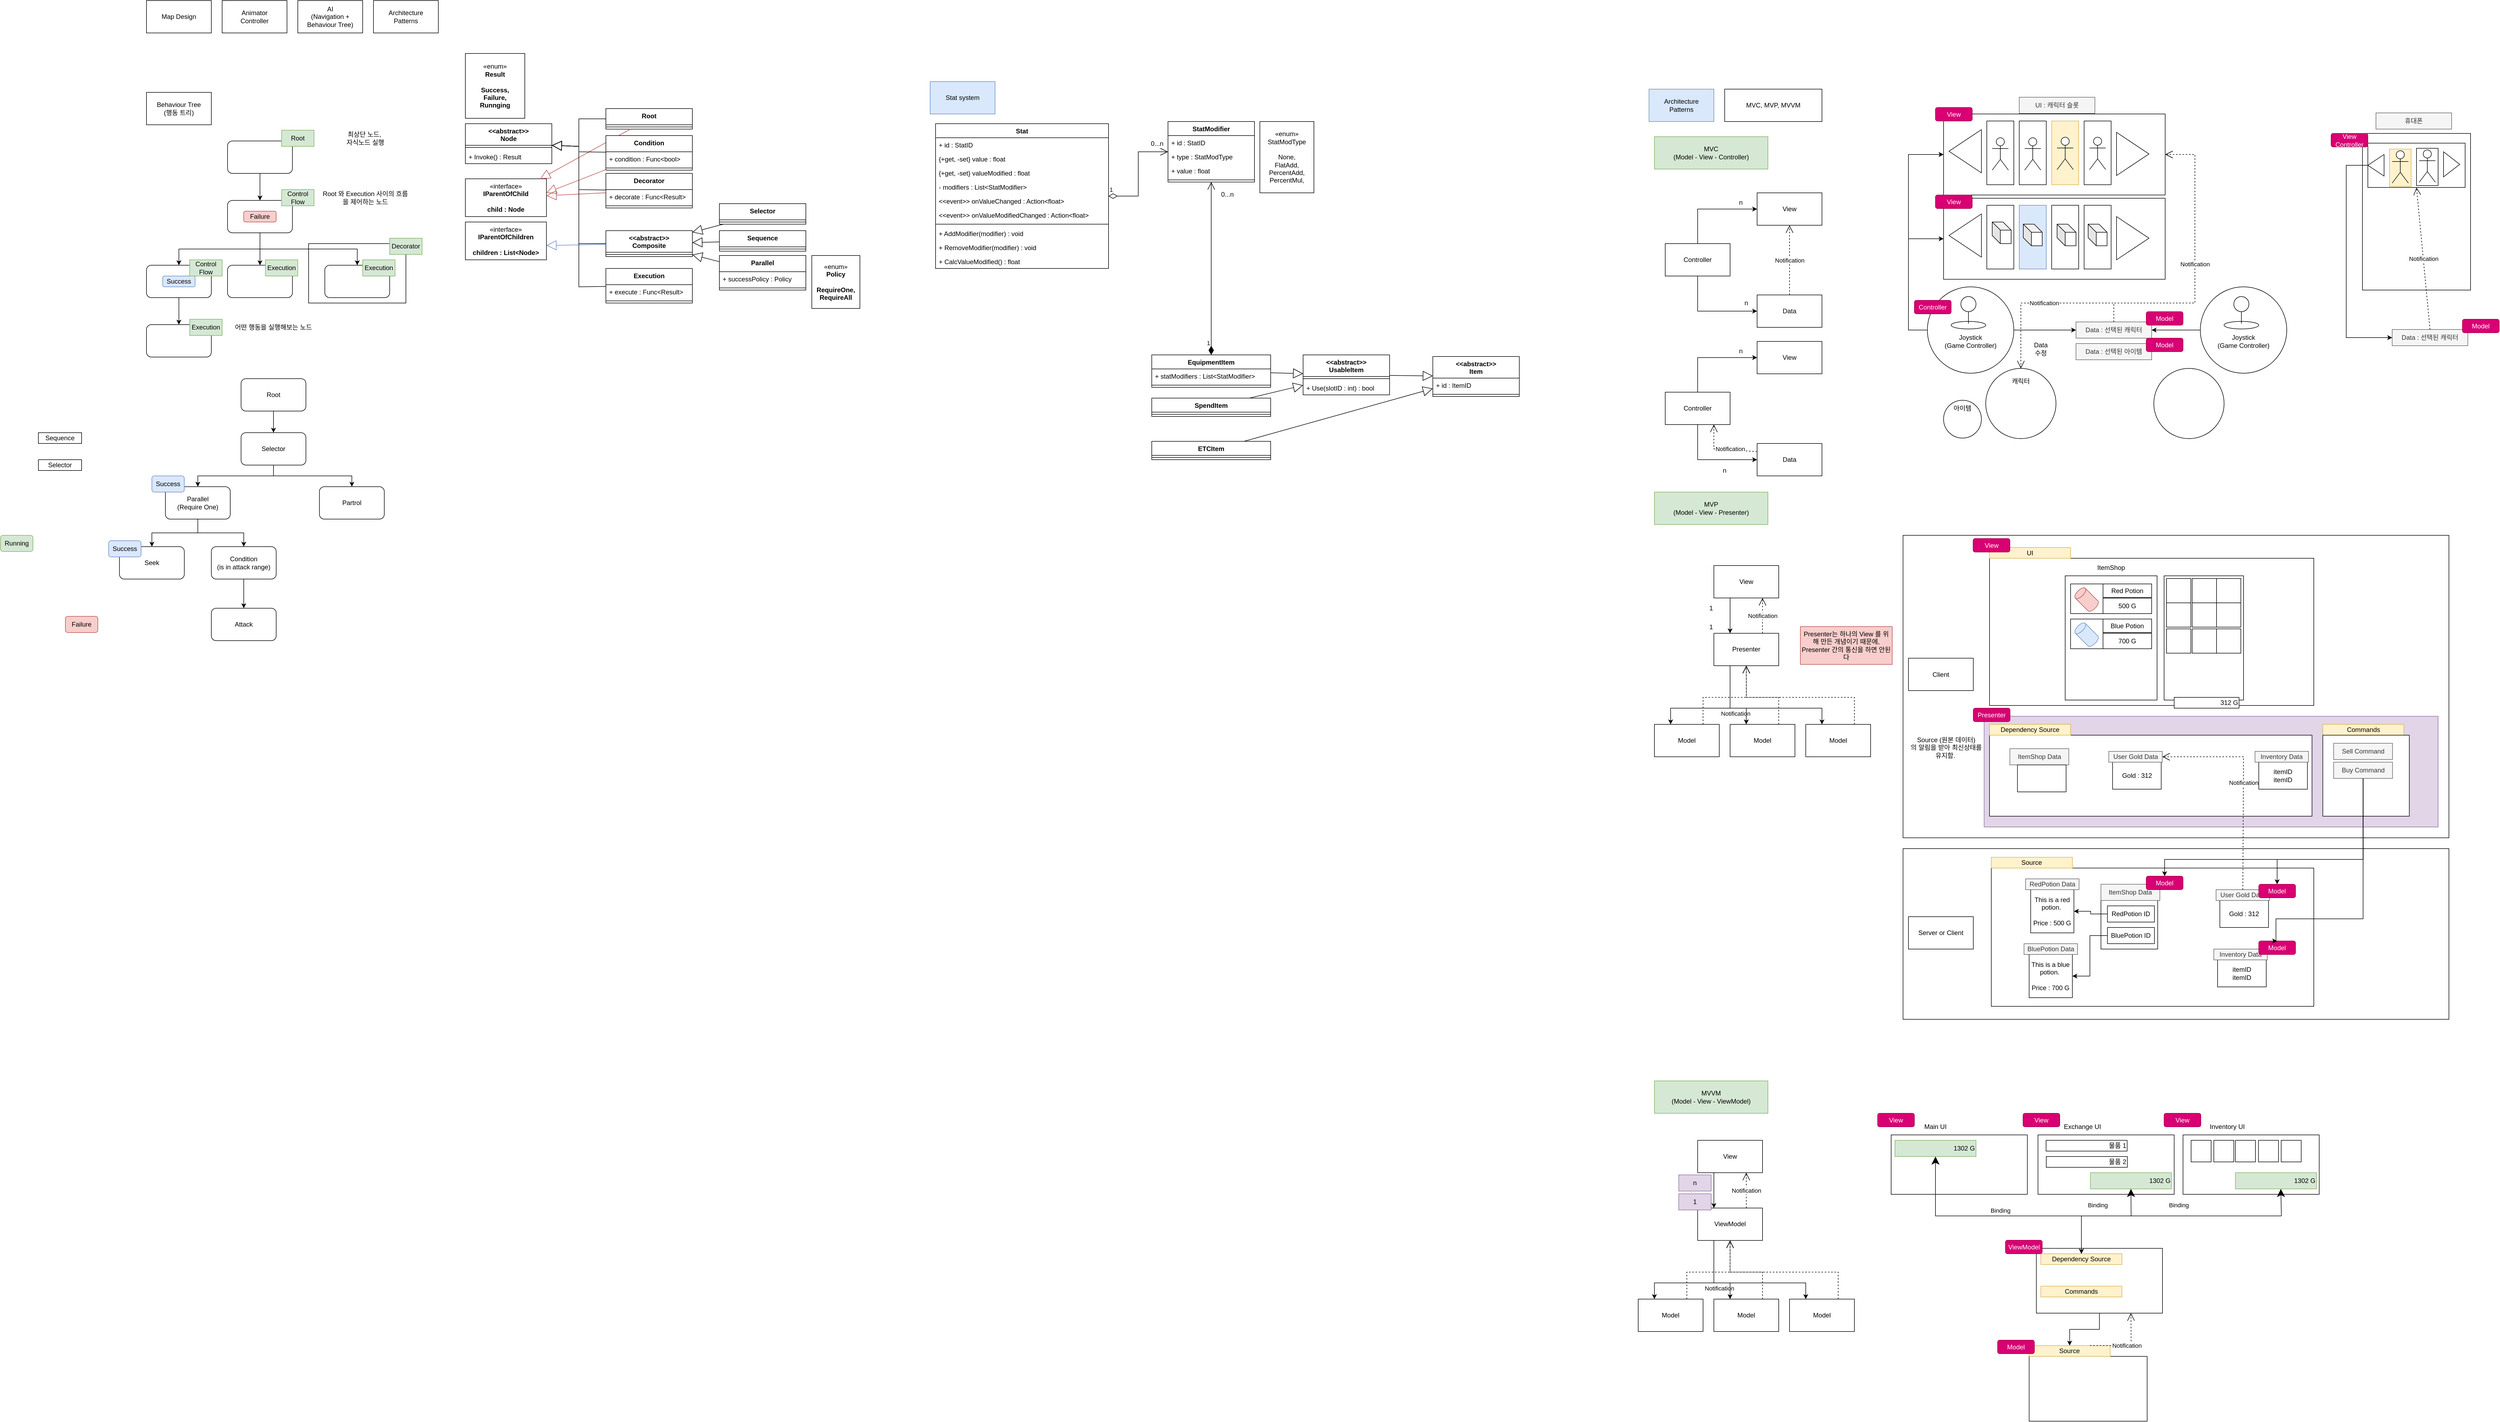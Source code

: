 <mxfile version="22.0.8" type="device">
  <diagram id="C5RBs43oDa-KdzZeNtuy" name="Page-1">
    <mxGraphModel dx="2927" dy="1382" grid="1" gridSize="10" guides="1" tooltips="1" connect="1" arrows="1" fold="1" page="1" pageScale="1" pageWidth="827" pageHeight="1169" math="0" shadow="0">
      <root>
        <mxCell id="WIyWlLk6GJQsqaUBKTNV-0" />
        <mxCell id="WIyWlLk6GJQsqaUBKTNV-1" parent="WIyWlLk6GJQsqaUBKTNV-0" />
        <mxCell id="RgE_tDNc3nPxu1j8k6Up-214" value="" style="rounded=0;whiteSpace=wrap;html=1;" vertex="1" parent="WIyWlLk6GJQsqaUBKTNV-1">
          <mxGeometry x="3238" y="2110" width="252" height="110" as="geometry" />
        </mxCell>
        <mxCell id="RgE_tDNc3nPxu1j8k6Up-145" value="" style="rounded=0;whiteSpace=wrap;html=1;" vertex="1" parent="WIyWlLk6GJQsqaUBKTNV-1">
          <mxGeometry x="3260" y="1000" width="1010" height="560" as="geometry" />
        </mxCell>
        <mxCell id="RgE_tDNc3nPxu1j8k6Up-162" value="" style="rounded=0;whiteSpace=wrap;html=1;fillColor=#e1d5e7;strokeColor=#9673a6;" vertex="1" parent="WIyWlLk6GJQsqaUBKTNV-1">
          <mxGeometry x="3410" y="1335" width="840" height="205" as="geometry" />
        </mxCell>
        <mxCell id="RgE_tDNc3nPxu1j8k6Up-147" value="" style="rounded=0;whiteSpace=wrap;html=1;" vertex="1" parent="WIyWlLk6GJQsqaUBKTNV-1">
          <mxGeometry x="3260" y="1580" width="1010" height="316" as="geometry" />
        </mxCell>
        <mxCell id="RgE_tDNc3nPxu1j8k6Up-142" value="" style="rounded=0;whiteSpace=wrap;html=1;" vertex="1" parent="WIyWlLk6GJQsqaUBKTNV-1">
          <mxGeometry x="3420" y="1042.5" width="600" height="272.5" as="geometry" />
        </mxCell>
        <mxCell id="RgE_tDNc3nPxu1j8k6Up-138" value="" style="rounded=0;whiteSpace=wrap;html=1;" vertex="1" parent="WIyWlLk6GJQsqaUBKTNV-1">
          <mxGeometry x="3423.32" y="1616" width="596.68" height="256" as="geometry" />
        </mxCell>
        <mxCell id="RgE_tDNc3nPxu1j8k6Up-137" value="" style="rounded=0;whiteSpace=wrap;html=1;" vertex="1" parent="WIyWlLk6GJQsqaUBKTNV-1">
          <mxGeometry x="3420" y="1370" width="596.68" height="150" as="geometry" />
        </mxCell>
        <mxCell id="RgE_tDNc3nPxu1j8k6Up-25" value="" style="rounded=0;whiteSpace=wrap;html=1;" vertex="1" parent="WIyWlLk6GJQsqaUBKTNV-1">
          <mxGeometry x="3335" y="220" width="410" height="150" as="geometry" />
        </mxCell>
        <mxCell id="RgE_tDNc3nPxu1j8k6Up-23" style="edgeStyle=orthogonalEdgeStyle;rounded=0;orthogonalLoop=1;jettySize=auto;html=1;" edge="1" parent="WIyWlLk6GJQsqaUBKTNV-1" source="RgE_tDNc3nPxu1j8k6Up-22" target="RgE_tDNc3nPxu1j8k6Up-20">
          <mxGeometry relative="1" as="geometry" />
        </mxCell>
        <mxCell id="RgE_tDNc3nPxu1j8k6Up-52" style="edgeStyle=orthogonalEdgeStyle;rounded=0;orthogonalLoop=1;jettySize=auto;html=1;entryX=0;entryY=0.5;entryDx=0;entryDy=0;" edge="1" parent="WIyWlLk6GJQsqaUBKTNV-1" source="RgE_tDNc3nPxu1j8k6Up-22" target="RgE_tDNc3nPxu1j8k6Up-25">
          <mxGeometry relative="1" as="geometry">
            <Array as="points">
              <mxPoint x="3270" y="620" />
              <mxPoint x="3270" y="295" />
            </Array>
          </mxGeometry>
        </mxCell>
        <mxCell id="RgE_tDNc3nPxu1j8k6Up-53" style="edgeStyle=orthogonalEdgeStyle;rounded=0;orthogonalLoop=1;jettySize=auto;html=1;entryX=0;entryY=0.5;entryDx=0;entryDy=0;" edge="1" parent="WIyWlLk6GJQsqaUBKTNV-1" source="RgE_tDNc3nPxu1j8k6Up-22" target="RgE_tDNc3nPxu1j8k6Up-37">
          <mxGeometry relative="1" as="geometry">
            <Array as="points">
              <mxPoint x="3270" y="620" />
              <mxPoint x="3270" y="451" />
            </Array>
          </mxGeometry>
        </mxCell>
        <mxCell id="RgE_tDNc3nPxu1j8k6Up-22" value="" style="ellipse;whiteSpace=wrap;html=1;aspect=fixed;" vertex="1" parent="WIyWlLk6GJQsqaUBKTNV-1">
          <mxGeometry x="3305" y="540" width="160" height="160" as="geometry" />
        </mxCell>
        <mxCell id="RgE_tDNc3nPxu1j8k6Up-18" value="" style="ellipse;whiteSpace=wrap;html=1;" vertex="1" parent="WIyWlLk6GJQsqaUBKTNV-1">
          <mxGeometry x="3349" y="604" width="64" height="14" as="geometry" />
        </mxCell>
        <mxCell id="YF8G4LJnXHX8K3Hs0ZbI-28" value="" style="rounded=0;whiteSpace=wrap;html=1;" parent="WIyWlLk6GJQsqaUBKTNV-1" vertex="1">
          <mxGeometry x="310" y="460" width="180" height="110" as="geometry" />
        </mxCell>
        <mxCell id="TbXr6djcCH5kdGfKxurd-0" value="Animator&lt;br&gt;Controller" style="rounded=0;whiteSpace=wrap;html=1;" parent="WIyWlLk6GJQsqaUBKTNV-1" vertex="1">
          <mxGeometry x="150" y="10" width="120" height="60" as="geometry" />
        </mxCell>
        <mxCell id="TbXr6djcCH5kdGfKxurd-1" value="Map Design" style="rounded=0;whiteSpace=wrap;html=1;" parent="WIyWlLk6GJQsqaUBKTNV-1" vertex="1">
          <mxGeometry x="10" y="10" width="120" height="60" as="geometry" />
        </mxCell>
        <mxCell id="TbXr6djcCH5kdGfKxurd-2" value="Architecture&lt;br&gt;Patterns" style="rounded=0;whiteSpace=wrap;html=1;" parent="WIyWlLk6GJQsqaUBKTNV-1" vertex="1">
          <mxGeometry x="430" y="10" width="120" height="60" as="geometry" />
        </mxCell>
        <mxCell id="TbXr6djcCH5kdGfKxurd-3" value="AI&lt;br&gt;(Navigation + Behaviour Tree)" style="rounded=0;whiteSpace=wrap;html=1;" parent="WIyWlLk6GJQsqaUBKTNV-1" vertex="1">
          <mxGeometry x="290" y="10" width="120" height="60" as="geometry" />
        </mxCell>
        <mxCell id="YF8G4LJnXHX8K3Hs0ZbI-1" value="Behaviour Tree&lt;br&gt;(행동 트리)" style="rounded=0;whiteSpace=wrap;html=1;" parent="WIyWlLk6GJQsqaUBKTNV-1" vertex="1">
          <mxGeometry x="10" y="180" width="120" height="60" as="geometry" />
        </mxCell>
        <mxCell id="YF8G4LJnXHX8K3Hs0ZbI-10" style="edgeStyle=orthogonalEdgeStyle;rounded=0;orthogonalLoop=1;jettySize=auto;html=1;" parent="WIyWlLk6GJQsqaUBKTNV-1" source="YF8G4LJnXHX8K3Hs0ZbI-4" target="YF8G4LJnXHX8K3Hs0ZbI-5" edge="1">
          <mxGeometry relative="1" as="geometry" />
        </mxCell>
        <mxCell id="YF8G4LJnXHX8K3Hs0ZbI-4" value="" style="rounded=1;whiteSpace=wrap;html=1;" parent="WIyWlLk6GJQsqaUBKTNV-1" vertex="1">
          <mxGeometry x="160" y="270" width="120" height="60" as="geometry" />
        </mxCell>
        <mxCell id="YF8G4LJnXHX8K3Hs0ZbI-11" style="edgeStyle=orthogonalEdgeStyle;rounded=0;orthogonalLoop=1;jettySize=auto;html=1;" parent="WIyWlLk6GJQsqaUBKTNV-1" source="YF8G4LJnXHX8K3Hs0ZbI-5" target="YF8G4LJnXHX8K3Hs0ZbI-7" edge="1">
          <mxGeometry relative="1" as="geometry" />
        </mxCell>
        <mxCell id="YF8G4LJnXHX8K3Hs0ZbI-12" style="edgeStyle=orthogonalEdgeStyle;rounded=0;orthogonalLoop=1;jettySize=auto;html=1;" parent="WIyWlLk6GJQsqaUBKTNV-1" source="YF8G4LJnXHX8K3Hs0ZbI-5" target="YF8G4LJnXHX8K3Hs0ZbI-6" edge="1">
          <mxGeometry relative="1" as="geometry">
            <Array as="points">
              <mxPoint x="220" y="470" />
              <mxPoint x="70" y="470" />
            </Array>
          </mxGeometry>
        </mxCell>
        <mxCell id="YF8G4LJnXHX8K3Hs0ZbI-13" style="edgeStyle=orthogonalEdgeStyle;rounded=0;orthogonalLoop=1;jettySize=auto;html=1;" parent="WIyWlLk6GJQsqaUBKTNV-1" source="YF8G4LJnXHX8K3Hs0ZbI-5" target="YF8G4LJnXHX8K3Hs0ZbI-8" edge="1">
          <mxGeometry relative="1" as="geometry">
            <Array as="points">
              <mxPoint x="220" y="470" />
              <mxPoint x="400" y="470" />
            </Array>
          </mxGeometry>
        </mxCell>
        <mxCell id="YF8G4LJnXHX8K3Hs0ZbI-5" value="" style="rounded=1;whiteSpace=wrap;html=1;" parent="WIyWlLk6GJQsqaUBKTNV-1" vertex="1">
          <mxGeometry x="160" y="380" width="120" height="60" as="geometry" />
        </mxCell>
        <mxCell id="YF8G4LJnXHX8K3Hs0ZbI-15" style="edgeStyle=orthogonalEdgeStyle;rounded=0;orthogonalLoop=1;jettySize=auto;html=1;" parent="WIyWlLk6GJQsqaUBKTNV-1" source="YF8G4LJnXHX8K3Hs0ZbI-6" target="YF8G4LJnXHX8K3Hs0ZbI-9" edge="1">
          <mxGeometry relative="1" as="geometry" />
        </mxCell>
        <mxCell id="YF8G4LJnXHX8K3Hs0ZbI-6" value="" style="rounded=1;whiteSpace=wrap;html=1;" parent="WIyWlLk6GJQsqaUBKTNV-1" vertex="1">
          <mxGeometry x="10" y="500" width="120" height="60" as="geometry" />
        </mxCell>
        <mxCell id="YF8G4LJnXHX8K3Hs0ZbI-7" value="" style="rounded=1;whiteSpace=wrap;html=1;" parent="WIyWlLk6GJQsqaUBKTNV-1" vertex="1">
          <mxGeometry x="160" y="500" width="120" height="60" as="geometry" />
        </mxCell>
        <mxCell id="YF8G4LJnXHX8K3Hs0ZbI-8" value="" style="rounded=1;whiteSpace=wrap;html=1;" parent="WIyWlLk6GJQsqaUBKTNV-1" vertex="1">
          <mxGeometry x="340" y="500" width="120" height="60" as="geometry" />
        </mxCell>
        <mxCell id="YF8G4LJnXHX8K3Hs0ZbI-9" value="" style="rounded=1;whiteSpace=wrap;html=1;" parent="WIyWlLk6GJQsqaUBKTNV-1" vertex="1">
          <mxGeometry x="10" y="610" width="120" height="60" as="geometry" />
        </mxCell>
        <mxCell id="YF8G4LJnXHX8K3Hs0ZbI-16" value="Success" style="rounded=1;whiteSpace=wrap;html=1;fillColor=#dae8fc;strokeColor=#6c8ebf;" parent="WIyWlLk6GJQsqaUBKTNV-1" vertex="1">
          <mxGeometry x="40" y="520" width="60" height="20" as="geometry" />
        </mxCell>
        <mxCell id="YF8G4LJnXHX8K3Hs0ZbI-17" value="Failure" style="rounded=1;whiteSpace=wrap;html=1;fillColor=#f8cecc;strokeColor=#b85450;" parent="WIyWlLk6GJQsqaUBKTNV-1" vertex="1">
          <mxGeometry x="190" y="400" width="60" height="20" as="geometry" />
        </mxCell>
        <mxCell id="YF8G4LJnXHX8K3Hs0ZbI-18" value="Root" style="text;html=1;strokeColor=#82b366;fillColor=#d5e8d4;align=center;verticalAlign=middle;whiteSpace=wrap;rounded=0;" parent="WIyWlLk6GJQsqaUBKTNV-1" vertex="1">
          <mxGeometry x="260" y="250" width="60" height="30" as="geometry" />
        </mxCell>
        <mxCell id="YF8G4LJnXHX8K3Hs0ZbI-19" value="Execution" style="text;html=1;strokeColor=#82b366;fillColor=#d5e8d4;align=center;verticalAlign=middle;whiteSpace=wrap;rounded=0;" parent="WIyWlLk6GJQsqaUBKTNV-1" vertex="1">
          <mxGeometry x="90" y="600" width="60" height="30" as="geometry" />
        </mxCell>
        <mxCell id="YF8G4LJnXHX8K3Hs0ZbI-20" value="Control&lt;br&gt;Flow" style="text;html=1;strokeColor=#82b366;fillColor=#d5e8d4;align=center;verticalAlign=middle;whiteSpace=wrap;rounded=0;" parent="WIyWlLk6GJQsqaUBKTNV-1" vertex="1">
          <mxGeometry x="260" y="360" width="60" height="30" as="geometry" />
        </mxCell>
        <mxCell id="YF8G4LJnXHX8K3Hs0ZbI-21" value="Execution" style="text;html=1;strokeColor=#82b366;fillColor=#d5e8d4;align=center;verticalAlign=middle;whiteSpace=wrap;rounded=0;" parent="WIyWlLk6GJQsqaUBKTNV-1" vertex="1">
          <mxGeometry x="230" y="490" width="60" height="30" as="geometry" />
        </mxCell>
        <mxCell id="YF8G4LJnXHX8K3Hs0ZbI-22" value="Execution" style="text;html=1;strokeColor=#82b366;fillColor=#d5e8d4;align=center;verticalAlign=middle;whiteSpace=wrap;rounded=0;" parent="WIyWlLk6GJQsqaUBKTNV-1" vertex="1">
          <mxGeometry x="410" y="490" width="60" height="30" as="geometry" />
        </mxCell>
        <mxCell id="YF8G4LJnXHX8K3Hs0ZbI-23" value="Control&lt;br&gt;Flow" style="text;html=1;strokeColor=#82b366;fillColor=#d5e8d4;align=center;verticalAlign=middle;whiteSpace=wrap;rounded=0;" parent="WIyWlLk6GJQsqaUBKTNV-1" vertex="1">
          <mxGeometry x="90" y="490" width="60" height="30" as="geometry" />
        </mxCell>
        <mxCell id="YF8G4LJnXHX8K3Hs0ZbI-24" value="최상단 노드,&amp;nbsp;&lt;br&gt;자식노드 실행" style="text;html=1;strokeColor=none;fillColor=none;align=center;verticalAlign=middle;whiteSpace=wrap;rounded=0;" parent="WIyWlLk6GJQsqaUBKTNV-1" vertex="1">
          <mxGeometry x="330" y="250" width="170" height="30" as="geometry" />
        </mxCell>
        <mxCell id="YF8G4LJnXHX8K3Hs0ZbI-26" value="Root 와 Execution 사이의 흐름을 제어하는 노드" style="text;html=1;strokeColor=none;fillColor=none;align=center;verticalAlign=middle;whiteSpace=wrap;rounded=0;" parent="WIyWlLk6GJQsqaUBKTNV-1" vertex="1">
          <mxGeometry x="330" y="360" width="170" height="30" as="geometry" />
        </mxCell>
        <mxCell id="YF8G4LJnXHX8K3Hs0ZbI-27" value="어떤 행동을 실행해보는 노드" style="text;html=1;strokeColor=none;fillColor=none;align=center;verticalAlign=middle;whiteSpace=wrap;rounded=0;" parent="WIyWlLk6GJQsqaUBKTNV-1" vertex="1">
          <mxGeometry x="160" y="600" width="170" height="30" as="geometry" />
        </mxCell>
        <mxCell id="YF8G4LJnXHX8K3Hs0ZbI-29" value="Decorator" style="text;html=1;strokeColor=#82b366;fillColor=#d5e8d4;align=center;verticalAlign=middle;whiteSpace=wrap;rounded=0;" parent="WIyWlLk6GJQsqaUBKTNV-1" vertex="1">
          <mxGeometry x="460" y="450" width="60" height="30" as="geometry" />
        </mxCell>
        <mxCell id="YF8G4LJnXHX8K3Hs0ZbI-32" value="&amp;lt;&amp;lt;abstract&amp;gt;&amp;gt;&lt;br&gt;Node" style="swimlane;fontStyle=1;align=center;verticalAlign=top;childLayout=stackLayout;horizontal=1;startSize=40;horizontalStack=0;resizeParent=1;resizeParentMax=0;resizeLast=0;collapsible=1;marginBottom=0;whiteSpace=wrap;html=1;" parent="WIyWlLk6GJQsqaUBKTNV-1" vertex="1">
          <mxGeometry x="600" y="238" width="160" height="74" as="geometry" />
        </mxCell>
        <mxCell id="YF8G4LJnXHX8K3Hs0ZbI-34" value="" style="line;strokeWidth=1;fillColor=none;align=left;verticalAlign=middle;spacingTop=-1;spacingLeft=3;spacingRight=3;rotatable=0;labelPosition=right;points=[];portConstraint=eastwest;strokeColor=inherit;" parent="YF8G4LJnXHX8K3Hs0ZbI-32" vertex="1">
          <mxGeometry y="40" width="160" height="8" as="geometry" />
        </mxCell>
        <mxCell id="YF8G4LJnXHX8K3Hs0ZbI-35" value="+ Invoke() : Result" style="text;strokeColor=none;fillColor=none;align=left;verticalAlign=top;spacingLeft=4;spacingRight=4;overflow=hidden;rotatable=0;points=[[0,0.5],[1,0.5]];portConstraint=eastwest;whiteSpace=wrap;html=1;" parent="YF8G4LJnXHX8K3Hs0ZbI-32" vertex="1">
          <mxGeometry y="48" width="160" height="26" as="geometry" />
        </mxCell>
        <mxCell id="YF8G4LJnXHX8K3Hs0ZbI-36" value="«enum»&lt;br&gt;&lt;b&gt;Result&lt;br&gt;&lt;br&gt;Success,&lt;br&gt;Failure,&lt;br&gt;Runnging&lt;br&gt;&lt;/b&gt;" style="html=1;whiteSpace=wrap;" parent="WIyWlLk6GJQsqaUBKTNV-1" vertex="1">
          <mxGeometry x="600" y="108" width="110" height="120" as="geometry" />
        </mxCell>
        <mxCell id="YF8G4LJnXHX8K3Hs0ZbI-37" value="Root" style="swimlane;fontStyle=1;align=center;verticalAlign=top;childLayout=stackLayout;horizontal=1;startSize=30;horizontalStack=0;resizeParent=1;resizeParentMax=0;resizeLast=0;collapsible=1;marginBottom=0;whiteSpace=wrap;html=1;" parent="WIyWlLk6GJQsqaUBKTNV-1" vertex="1">
          <mxGeometry x="860" y="210" width="160" height="38" as="geometry" />
        </mxCell>
        <mxCell id="YF8G4LJnXHX8K3Hs0ZbI-38" value="" style="line;strokeWidth=1;fillColor=none;align=left;verticalAlign=middle;spacingTop=-1;spacingLeft=3;spacingRight=3;rotatable=0;labelPosition=right;points=[];portConstraint=eastwest;strokeColor=inherit;" parent="YF8G4LJnXHX8K3Hs0ZbI-37" vertex="1">
          <mxGeometry y="30" width="160" height="8" as="geometry" />
        </mxCell>
        <mxCell id="YF8G4LJnXHX8K3Hs0ZbI-40" value="«interface»&lt;br&gt;&lt;b&gt;IParentOfChild&lt;br&gt;&lt;br&gt;child : Node&lt;br&gt;&lt;/b&gt;" style="html=1;whiteSpace=wrap;" parent="WIyWlLk6GJQsqaUBKTNV-1" vertex="1">
          <mxGeometry x="600" y="340" width="150" height="70" as="geometry" />
        </mxCell>
        <mxCell id="YF8G4LJnXHX8K3Hs0ZbI-42" value="«interface»&lt;br&gt;&lt;b&gt;IParentOfChildren&lt;br&gt;&lt;br&gt;children : List&amp;lt;Node&amp;gt;&lt;br&gt;&lt;/b&gt;" style="html=1;whiteSpace=wrap;" parent="WIyWlLk6GJQsqaUBKTNV-1" vertex="1">
          <mxGeometry x="600" y="420" width="150" height="70" as="geometry" />
        </mxCell>
        <mxCell id="YF8G4LJnXHX8K3Hs0ZbI-43" value="" style="endArrow=block;endSize=16;endFill=0;html=1;rounded=0;fillColor=#f8cecc;strokeColor=#b85450;" parent="WIyWlLk6GJQsqaUBKTNV-1" source="YF8G4LJnXHX8K3Hs0ZbI-37" target="YF8G4LJnXHX8K3Hs0ZbI-40" edge="1">
          <mxGeometry width="160" relative="1" as="geometry">
            <mxPoint x="500" y="340" as="sourcePoint" />
            <mxPoint x="660" y="340" as="targetPoint" />
          </mxGeometry>
        </mxCell>
        <mxCell id="YF8G4LJnXHX8K3Hs0ZbI-44" value="Condition" style="swimlane;fontStyle=1;align=center;verticalAlign=top;childLayout=stackLayout;horizontal=1;startSize=30;horizontalStack=0;resizeParent=1;resizeParentMax=0;resizeLast=0;collapsible=1;marginBottom=0;whiteSpace=wrap;html=1;" parent="WIyWlLk6GJQsqaUBKTNV-1" vertex="1">
          <mxGeometry x="860" y="260" width="160" height="64" as="geometry" />
        </mxCell>
        <mxCell id="YF8G4LJnXHX8K3Hs0ZbI-47" value="+ condition : Func&amp;lt;bool&amp;gt;" style="text;strokeColor=none;fillColor=none;align=left;verticalAlign=top;spacingLeft=4;spacingRight=4;overflow=hidden;rotatable=0;points=[[0,0.5],[1,0.5]];portConstraint=eastwest;whiteSpace=wrap;html=1;" parent="YF8G4LJnXHX8K3Hs0ZbI-44" vertex="1">
          <mxGeometry y="30" width="160" height="26" as="geometry" />
        </mxCell>
        <mxCell id="YF8G4LJnXHX8K3Hs0ZbI-45" value="" style="line;strokeWidth=1;fillColor=none;align=left;verticalAlign=middle;spacingTop=-1;spacingLeft=3;spacingRight=3;rotatable=0;labelPosition=right;points=[];portConstraint=eastwest;strokeColor=inherit;" parent="YF8G4LJnXHX8K3Hs0ZbI-44" vertex="1">
          <mxGeometry y="56" width="160" height="8" as="geometry" />
        </mxCell>
        <mxCell id="YF8G4LJnXHX8K3Hs0ZbI-46" value="" style="endArrow=block;endSize=16;endFill=0;html=1;rounded=0;fillColor=#f8cecc;strokeColor=#b85450;" parent="WIyWlLk6GJQsqaUBKTNV-1" source="YF8G4LJnXHX8K3Hs0ZbI-44" edge="1">
          <mxGeometry width="160" relative="1" as="geometry">
            <mxPoint x="928" y="198" as="sourcePoint" />
            <mxPoint x="750.0" y="365.849" as="targetPoint" />
          </mxGeometry>
        </mxCell>
        <mxCell id="YF8G4LJnXHX8K3Hs0ZbI-48" value="Execution" style="swimlane;fontStyle=1;align=center;verticalAlign=top;childLayout=stackLayout;horizontal=1;startSize=30;horizontalStack=0;resizeParent=1;resizeParentMax=0;resizeLast=0;collapsible=1;marginBottom=0;whiteSpace=wrap;html=1;" parent="WIyWlLk6GJQsqaUBKTNV-1" vertex="1">
          <mxGeometry x="860" y="506" width="160" height="64" as="geometry" />
        </mxCell>
        <mxCell id="YF8G4LJnXHX8K3Hs0ZbI-49" value="+ execute : Func&amp;lt;Result&amp;gt;" style="text;strokeColor=none;fillColor=none;align=left;verticalAlign=top;spacingLeft=4;spacingRight=4;overflow=hidden;rotatable=0;points=[[0,0.5],[1,0.5]];portConstraint=eastwest;whiteSpace=wrap;html=1;" parent="YF8G4LJnXHX8K3Hs0ZbI-48" vertex="1">
          <mxGeometry y="30" width="160" height="26" as="geometry" />
        </mxCell>
        <mxCell id="YF8G4LJnXHX8K3Hs0ZbI-50" value="" style="line;strokeWidth=1;fillColor=none;align=left;verticalAlign=middle;spacingTop=-1;spacingLeft=3;spacingRight=3;rotatable=0;labelPosition=right;points=[];portConstraint=eastwest;strokeColor=inherit;" parent="YF8G4LJnXHX8K3Hs0ZbI-48" vertex="1">
          <mxGeometry y="56" width="160" height="8" as="geometry" />
        </mxCell>
        <mxCell id="YF8G4LJnXHX8K3Hs0ZbI-51" value="&amp;lt;&amp;lt;abstract&amp;gt;&amp;gt;&lt;br&gt;Composite" style="swimlane;fontStyle=1;align=center;verticalAlign=top;childLayout=stackLayout;horizontal=1;startSize=40;horizontalStack=0;resizeParent=1;resizeParentMax=0;resizeLast=0;collapsible=1;marginBottom=0;whiteSpace=wrap;html=1;" parent="WIyWlLk6GJQsqaUBKTNV-1" vertex="1">
          <mxGeometry x="860" y="436" width="160" height="48" as="geometry" />
        </mxCell>
        <mxCell id="YF8G4LJnXHX8K3Hs0ZbI-53" value="" style="line;strokeWidth=1;fillColor=none;align=left;verticalAlign=middle;spacingTop=-1;spacingLeft=3;spacingRight=3;rotatable=0;labelPosition=right;points=[];portConstraint=eastwest;strokeColor=inherit;" parent="YF8G4LJnXHX8K3Hs0ZbI-51" vertex="1">
          <mxGeometry y="40" width="160" height="8" as="geometry" />
        </mxCell>
        <mxCell id="YF8G4LJnXHX8K3Hs0ZbI-54" value="" style="endArrow=block;endSize=16;endFill=0;html=1;rounded=0;fillColor=#dae8fc;strokeColor=#6c8ebf;" parent="WIyWlLk6GJQsqaUBKTNV-1" source="YF8G4LJnXHX8K3Hs0ZbI-51" edge="1">
          <mxGeometry width="160" relative="1" as="geometry">
            <mxPoint x="870" y="333" as="sourcePoint" />
            <mxPoint x="750.0" y="463.396" as="targetPoint" />
          </mxGeometry>
        </mxCell>
        <mxCell id="YF8G4LJnXHX8K3Hs0ZbI-55" value="Selector" style="swimlane;fontStyle=1;align=center;verticalAlign=top;childLayout=stackLayout;horizontal=1;startSize=30;horizontalStack=0;resizeParent=1;resizeParentMax=0;resizeLast=0;collapsible=1;marginBottom=0;whiteSpace=wrap;html=1;" parent="WIyWlLk6GJQsqaUBKTNV-1" vertex="1">
          <mxGeometry x="1070" y="386" width="160" height="38" as="geometry" />
        </mxCell>
        <mxCell id="YF8G4LJnXHX8K3Hs0ZbI-57" value="" style="line;strokeWidth=1;fillColor=none;align=left;verticalAlign=middle;spacingTop=-1;spacingLeft=3;spacingRight=3;rotatable=0;labelPosition=right;points=[];portConstraint=eastwest;strokeColor=inherit;" parent="YF8G4LJnXHX8K3Hs0ZbI-55" vertex="1">
          <mxGeometry y="30" width="160" height="8" as="geometry" />
        </mxCell>
        <mxCell id="YF8G4LJnXHX8K3Hs0ZbI-58" value="Sequence" style="swimlane;fontStyle=1;align=center;verticalAlign=top;childLayout=stackLayout;horizontal=1;startSize=30;horizontalStack=0;resizeParent=1;resizeParentMax=0;resizeLast=0;collapsible=1;marginBottom=0;whiteSpace=wrap;html=1;" parent="WIyWlLk6GJQsqaUBKTNV-1" vertex="1">
          <mxGeometry x="1070" y="436" width="160" height="38" as="geometry" />
        </mxCell>
        <mxCell id="YF8G4LJnXHX8K3Hs0ZbI-59" value="" style="line;strokeWidth=1;fillColor=none;align=left;verticalAlign=middle;spacingTop=-1;spacingLeft=3;spacingRight=3;rotatable=0;labelPosition=right;points=[];portConstraint=eastwest;strokeColor=inherit;" parent="YF8G4LJnXHX8K3Hs0ZbI-58" vertex="1">
          <mxGeometry y="30" width="160" height="8" as="geometry" />
        </mxCell>
        <mxCell id="YF8G4LJnXHX8K3Hs0ZbI-60" value="Parallel" style="swimlane;fontStyle=1;align=center;verticalAlign=top;childLayout=stackLayout;horizontal=1;startSize=30;horizontalStack=0;resizeParent=1;resizeParentMax=0;resizeLast=0;collapsible=1;marginBottom=0;whiteSpace=wrap;html=1;" parent="WIyWlLk6GJQsqaUBKTNV-1" vertex="1">
          <mxGeometry x="1070" y="482" width="160" height="64" as="geometry" />
        </mxCell>
        <mxCell id="YF8G4LJnXHX8K3Hs0ZbI-65" value="+ successPolicy : Policy" style="text;strokeColor=none;fillColor=none;align=left;verticalAlign=top;spacingLeft=4;spacingRight=4;overflow=hidden;rotatable=0;points=[[0,0.5],[1,0.5]];portConstraint=eastwest;whiteSpace=wrap;html=1;" parent="YF8G4LJnXHX8K3Hs0ZbI-60" vertex="1">
          <mxGeometry y="30" width="160" height="26" as="geometry" />
        </mxCell>
        <mxCell id="YF8G4LJnXHX8K3Hs0ZbI-61" value="" style="line;strokeWidth=1;fillColor=none;align=left;verticalAlign=middle;spacingTop=-1;spacingLeft=3;spacingRight=3;rotatable=0;labelPosition=right;points=[];portConstraint=eastwest;strokeColor=inherit;" parent="YF8G4LJnXHX8K3Hs0ZbI-60" vertex="1">
          <mxGeometry y="56" width="160" height="8" as="geometry" />
        </mxCell>
        <mxCell id="YF8G4LJnXHX8K3Hs0ZbI-62" value="" style="endArrow=block;endSize=16;endFill=0;html=1;rounded=0;" parent="WIyWlLk6GJQsqaUBKTNV-1" source="YF8G4LJnXHX8K3Hs0ZbI-55" target="YF8G4LJnXHX8K3Hs0ZbI-51" edge="1">
          <mxGeometry width="160" relative="1" as="geometry">
            <mxPoint x="870" y="445" as="sourcePoint" />
            <mxPoint x="760" y="457" as="targetPoint" />
          </mxGeometry>
        </mxCell>
        <mxCell id="YF8G4LJnXHX8K3Hs0ZbI-63" value="" style="endArrow=block;endSize=16;endFill=0;html=1;rounded=0;" parent="WIyWlLk6GJQsqaUBKTNV-1" source="YF8G4LJnXHX8K3Hs0ZbI-58" target="YF8G4LJnXHX8K3Hs0ZbI-51" edge="1">
          <mxGeometry width="160" relative="1" as="geometry">
            <mxPoint x="1080" y="423" as="sourcePoint" />
            <mxPoint x="1030" y="429" as="targetPoint" />
          </mxGeometry>
        </mxCell>
        <mxCell id="YF8G4LJnXHX8K3Hs0ZbI-64" value="" style="endArrow=block;endSize=16;endFill=0;html=1;rounded=0;" parent="WIyWlLk6GJQsqaUBKTNV-1" source="YF8G4LJnXHX8K3Hs0ZbI-60" target="YF8G4LJnXHX8K3Hs0ZbI-51" edge="1">
          <mxGeometry width="160" relative="1" as="geometry">
            <mxPoint x="1080" y="454" as="sourcePoint" />
            <mxPoint x="1030" y="448" as="targetPoint" />
          </mxGeometry>
        </mxCell>
        <mxCell id="YF8G4LJnXHX8K3Hs0ZbI-66" value="«enum»&lt;br&gt;&lt;b&gt;Policy&lt;br&gt;&lt;br&gt;RequireOne,&lt;br&gt;RequireAll&lt;br&gt;&lt;/b&gt;" style="html=1;whiteSpace=wrap;" parent="WIyWlLk6GJQsqaUBKTNV-1" vertex="1">
          <mxGeometry x="1241" y="482" width="89" height="98" as="geometry" />
        </mxCell>
        <mxCell id="YF8G4LJnXHX8K3Hs0ZbI-67" value="Decorator" style="swimlane;fontStyle=1;align=center;verticalAlign=top;childLayout=stackLayout;horizontal=1;startSize=30;horizontalStack=0;resizeParent=1;resizeParentMax=0;resizeLast=0;collapsible=1;marginBottom=0;whiteSpace=wrap;html=1;" parent="WIyWlLk6GJQsqaUBKTNV-1" vertex="1">
          <mxGeometry x="860" y="330" width="160" height="64" as="geometry" />
        </mxCell>
        <mxCell id="YF8G4LJnXHX8K3Hs0ZbI-68" value="+ decorate : Func&amp;lt;Result&amp;gt;" style="text;strokeColor=none;fillColor=none;align=left;verticalAlign=top;spacingLeft=4;spacingRight=4;overflow=hidden;rotatable=0;points=[[0,0.5],[1,0.5]];portConstraint=eastwest;whiteSpace=wrap;html=1;" parent="YF8G4LJnXHX8K3Hs0ZbI-67" vertex="1">
          <mxGeometry y="30" width="160" height="26" as="geometry" />
        </mxCell>
        <mxCell id="YF8G4LJnXHX8K3Hs0ZbI-69" value="" style="line;strokeWidth=1;fillColor=none;align=left;verticalAlign=middle;spacingTop=-1;spacingLeft=3;spacingRight=3;rotatable=0;labelPosition=right;points=[];portConstraint=eastwest;strokeColor=inherit;" parent="YF8G4LJnXHX8K3Hs0ZbI-67" vertex="1">
          <mxGeometry y="56" width="160" height="8" as="geometry" />
        </mxCell>
        <mxCell id="YF8G4LJnXHX8K3Hs0ZbI-70" value="" style="endArrow=block;endSize=16;endFill=0;html=1;rounded=0;fillColor=#f8cecc;strokeColor=#b85450;" parent="WIyWlLk6GJQsqaUBKTNV-1" source="YF8G4LJnXHX8K3Hs0ZbI-67" target="YF8G4LJnXHX8K3Hs0ZbI-40" edge="1">
          <mxGeometry width="160" relative="1" as="geometry">
            <mxPoint x="870" y="333" as="sourcePoint" />
            <mxPoint x="760.0" y="375.849" as="targetPoint" />
          </mxGeometry>
        </mxCell>
        <mxCell id="YF8G4LJnXHX8K3Hs0ZbI-71" value="" style="endArrow=block;endSize=16;endFill=0;html=1;rounded=0;" parent="WIyWlLk6GJQsqaUBKTNV-1" source="YF8G4LJnXHX8K3Hs0ZbI-37" target="YF8G4LJnXHX8K3Hs0ZbI-32" edge="1">
          <mxGeometry width="160" relative="1" as="geometry">
            <mxPoint x="916" y="258" as="sourcePoint" />
            <mxPoint x="749" y="350" as="targetPoint" />
            <Array as="points">
              <mxPoint x="810" y="229" />
              <mxPoint x="810" y="280" />
            </Array>
          </mxGeometry>
        </mxCell>
        <mxCell id="YF8G4LJnXHX8K3Hs0ZbI-72" value="" style="endArrow=block;endSize=16;endFill=0;html=1;rounded=0;" parent="WIyWlLk6GJQsqaUBKTNV-1" source="YF8G4LJnXHX8K3Hs0ZbI-44" target="YF8G4LJnXHX8K3Hs0ZbI-32" edge="1">
          <mxGeometry width="160" relative="1" as="geometry">
            <mxPoint x="870" y="253" as="sourcePoint" />
            <mxPoint x="770" y="271" as="targetPoint" />
            <Array as="points">
              <mxPoint x="810" y="290" />
              <mxPoint x="810" y="280" />
            </Array>
          </mxGeometry>
        </mxCell>
        <mxCell id="YF8G4LJnXHX8K3Hs0ZbI-73" value="" style="endArrow=block;endSize=16;endFill=0;html=1;rounded=0;" parent="WIyWlLk6GJQsqaUBKTNV-1" source="YF8G4LJnXHX8K3Hs0ZbI-67" target="YF8G4LJnXHX8K3Hs0ZbI-32" edge="1">
          <mxGeometry width="160" relative="1" as="geometry">
            <mxPoint x="870" y="297" as="sourcePoint" />
            <mxPoint x="770" y="290" as="targetPoint" />
            <Array as="points">
              <mxPoint x="810" y="360" />
              <mxPoint x="810" y="280" />
            </Array>
          </mxGeometry>
        </mxCell>
        <mxCell id="YF8G4LJnXHX8K3Hs0ZbI-74" value="" style="endArrow=block;endSize=16;endFill=0;html=1;rounded=0;" parent="WIyWlLk6GJQsqaUBKTNV-1" source="YF8G4LJnXHX8K3Hs0ZbI-51" target="YF8G4LJnXHX8K3Hs0ZbI-32" edge="1">
          <mxGeometry width="160" relative="1" as="geometry">
            <mxPoint x="870" y="349" as="sourcePoint" />
            <mxPoint x="770" y="314" as="targetPoint" />
            <Array as="points">
              <mxPoint x="810" y="460" />
              <mxPoint x="810" y="280" />
            </Array>
          </mxGeometry>
        </mxCell>
        <mxCell id="YF8G4LJnXHX8K3Hs0ZbI-75" value="" style="endArrow=block;endSize=16;endFill=0;html=1;rounded=0;" parent="WIyWlLk6GJQsqaUBKTNV-1" source="YF8G4LJnXHX8K3Hs0ZbI-48" target="YF8G4LJnXHX8K3Hs0ZbI-32" edge="1">
          <mxGeometry width="160" relative="1" as="geometry">
            <mxPoint x="916" y="446" as="sourcePoint" />
            <mxPoint x="742" y="322" as="targetPoint" />
            <Array as="points">
              <mxPoint x="810" y="540" />
              <mxPoint x="810" y="280" />
            </Array>
          </mxGeometry>
        </mxCell>
        <mxCell id="v3wCEwQuPMCucLt21_t0-8" style="edgeStyle=orthogonalEdgeStyle;rounded=0;orthogonalLoop=1;jettySize=auto;html=1;" parent="WIyWlLk6GJQsqaUBKTNV-1" source="SkKZwYwoFkYHnB9e31s7-0" target="v3wCEwQuPMCucLt21_t0-7" edge="1">
          <mxGeometry relative="1" as="geometry" />
        </mxCell>
        <mxCell id="SkKZwYwoFkYHnB9e31s7-0" value="Root" style="rounded=1;whiteSpace=wrap;html=1;" parent="WIyWlLk6GJQsqaUBKTNV-1" vertex="1">
          <mxGeometry x="185" y="710" width="120" height="60" as="geometry" />
        </mxCell>
        <mxCell id="SkKZwYwoFkYHnB9e31s7-2" value="Attack" style="rounded=1;whiteSpace=wrap;html=1;" parent="WIyWlLk6GJQsqaUBKTNV-1" vertex="1">
          <mxGeometry x="130" y="1135" width="120" height="60" as="geometry" />
        </mxCell>
        <mxCell id="v3wCEwQuPMCucLt21_t0-1" style="edgeStyle=orthogonalEdgeStyle;rounded=0;orthogonalLoop=1;jettySize=auto;html=1;" parent="WIyWlLk6GJQsqaUBKTNV-1" source="SkKZwYwoFkYHnB9e31s7-5" target="SkKZwYwoFkYHnB9e31s7-7" edge="1">
          <mxGeometry relative="1" as="geometry" />
        </mxCell>
        <mxCell id="v3wCEwQuPMCucLt21_t0-3" style="edgeStyle=orthogonalEdgeStyle;rounded=0;orthogonalLoop=1;jettySize=auto;html=1;" parent="WIyWlLk6GJQsqaUBKTNV-1" source="SkKZwYwoFkYHnB9e31s7-5" target="v3wCEwQuPMCucLt21_t0-2" edge="1">
          <mxGeometry relative="1" as="geometry" />
        </mxCell>
        <mxCell id="SkKZwYwoFkYHnB9e31s7-5" value="Parallel&lt;br&gt;(Require One)" style="rounded=1;whiteSpace=wrap;html=1;" parent="WIyWlLk6GJQsqaUBKTNV-1" vertex="1">
          <mxGeometry x="45" y="910" width="120" height="60" as="geometry" />
        </mxCell>
        <mxCell id="SkKZwYwoFkYHnB9e31s7-7" value="Seek" style="rounded=1;whiteSpace=wrap;html=1;" parent="WIyWlLk6GJQsqaUBKTNV-1" vertex="1">
          <mxGeometry x="-40" y="1021" width="120" height="60" as="geometry" />
        </mxCell>
        <mxCell id="SkKZwYwoFkYHnB9e31s7-15" value="Failure" style="rounded=1;whiteSpace=wrap;html=1;fillColor=#f8cecc;strokeColor=#b85450;" parent="WIyWlLk6GJQsqaUBKTNV-1" vertex="1">
          <mxGeometry x="-140" y="1150" width="60" height="30" as="geometry" />
        </mxCell>
        <mxCell id="SkKZwYwoFkYHnB9e31s7-16" value="Running" style="rounded=1;whiteSpace=wrap;html=1;fillColor=#d5e8d4;strokeColor=#82b366;" parent="WIyWlLk6GJQsqaUBKTNV-1" vertex="1">
          <mxGeometry x="-260" y="1000" width="60" height="30" as="geometry" />
        </mxCell>
        <mxCell id="SkKZwYwoFkYHnB9e31s7-21" value="Success" style="rounded=1;whiteSpace=wrap;html=1;fillColor=#dae8fc;strokeColor=#6c8ebf;" parent="WIyWlLk6GJQsqaUBKTNV-1" vertex="1">
          <mxGeometry x="20" y="890" width="60" height="30" as="geometry" />
        </mxCell>
        <mxCell id="NlXv8BfwX9cSRuUijsfn-1" value="Selector" style="rounded=0;whiteSpace=wrap;html=1;" parent="WIyWlLk6GJQsqaUBKTNV-1" vertex="1">
          <mxGeometry x="-190" y="860" width="80" height="20" as="geometry" />
        </mxCell>
        <mxCell id="NlXv8BfwX9cSRuUijsfn-2" value="Sequence" style="rounded=0;whiteSpace=wrap;html=1;" parent="WIyWlLk6GJQsqaUBKTNV-1" vertex="1">
          <mxGeometry x="-190" y="810" width="80" height="20" as="geometry" />
        </mxCell>
        <mxCell id="v3wCEwQuPMCucLt21_t0-5" style="edgeStyle=orthogonalEdgeStyle;rounded=0;orthogonalLoop=1;jettySize=auto;html=1;entryX=0.5;entryY=0;entryDx=0;entryDy=0;" parent="WIyWlLk6GJQsqaUBKTNV-1" source="v3wCEwQuPMCucLt21_t0-2" target="SkKZwYwoFkYHnB9e31s7-2" edge="1">
          <mxGeometry relative="1" as="geometry" />
        </mxCell>
        <mxCell id="v3wCEwQuPMCucLt21_t0-2" value="Condition&lt;br&gt;(is in attack range)" style="rounded=1;whiteSpace=wrap;html=1;" parent="WIyWlLk6GJQsqaUBKTNV-1" vertex="1">
          <mxGeometry x="130" y="1021" width="120" height="60" as="geometry" />
        </mxCell>
        <mxCell id="v3wCEwQuPMCucLt21_t0-4" value="Success" style="rounded=1;whiteSpace=wrap;html=1;fillColor=#dae8fc;strokeColor=#6c8ebf;" parent="WIyWlLk6GJQsqaUBKTNV-1" vertex="1">
          <mxGeometry x="-60" y="1010" width="60" height="30" as="geometry" />
        </mxCell>
        <mxCell id="v3wCEwQuPMCucLt21_t0-6" value="Partrol" style="rounded=1;whiteSpace=wrap;html=1;" parent="WIyWlLk6GJQsqaUBKTNV-1" vertex="1">
          <mxGeometry x="330" y="910" width="120" height="60" as="geometry" />
        </mxCell>
        <mxCell id="v3wCEwQuPMCucLt21_t0-9" style="edgeStyle=orthogonalEdgeStyle;rounded=0;orthogonalLoop=1;jettySize=auto;html=1;" parent="WIyWlLk6GJQsqaUBKTNV-1" source="v3wCEwQuPMCucLt21_t0-7" target="SkKZwYwoFkYHnB9e31s7-5" edge="1">
          <mxGeometry relative="1" as="geometry">
            <Array as="points">
              <mxPoint x="245" y="890" />
              <mxPoint x="105" y="890" />
            </Array>
          </mxGeometry>
        </mxCell>
        <mxCell id="v3wCEwQuPMCucLt21_t0-10" style="edgeStyle=orthogonalEdgeStyle;rounded=0;orthogonalLoop=1;jettySize=auto;html=1;entryX=0.5;entryY=0;entryDx=0;entryDy=0;" parent="WIyWlLk6GJQsqaUBKTNV-1" source="v3wCEwQuPMCucLt21_t0-7" target="v3wCEwQuPMCucLt21_t0-6" edge="1">
          <mxGeometry relative="1" as="geometry">
            <Array as="points">
              <mxPoint x="245" y="890" />
              <mxPoint x="390" y="890" />
            </Array>
          </mxGeometry>
        </mxCell>
        <mxCell id="v3wCEwQuPMCucLt21_t0-7" value="Selector" style="rounded=1;whiteSpace=wrap;html=1;" parent="WIyWlLk6GJQsqaUBKTNV-1" vertex="1">
          <mxGeometry x="185" y="810" width="120" height="60" as="geometry" />
        </mxCell>
        <mxCell id="_3mZGNsRU_mJEZ_4UsfA-0" value="Stat system" style="rounded=0;whiteSpace=wrap;html=1;fillColor=#dae8fc;strokeColor=#6c8ebf;" parent="WIyWlLk6GJQsqaUBKTNV-1" vertex="1">
          <mxGeometry x="1460" y="160" width="120" height="60" as="geometry" />
        </mxCell>
        <mxCell id="_3mZGNsRU_mJEZ_4UsfA-1" value="Stat" style="swimlane;fontStyle=1;align=center;verticalAlign=top;childLayout=stackLayout;horizontal=1;startSize=26;horizontalStack=0;resizeParent=1;resizeParentMax=0;resizeLast=0;collapsible=1;marginBottom=0;whiteSpace=wrap;html=1;" parent="WIyWlLk6GJQsqaUBKTNV-1" vertex="1">
          <mxGeometry x="1470" y="238" width="320" height="268" as="geometry" />
        </mxCell>
        <mxCell id="_3mZGNsRU_mJEZ_4UsfA-2" value="+ id : StatID" style="text;strokeColor=none;fillColor=none;align=left;verticalAlign=top;spacingLeft=4;spacingRight=4;overflow=hidden;rotatable=0;points=[[0,0.5],[1,0.5]];portConstraint=eastwest;whiteSpace=wrap;html=1;" parent="_3mZGNsRU_mJEZ_4UsfA-1" vertex="1">
          <mxGeometry y="26" width="320" height="26" as="geometry" />
        </mxCell>
        <mxCell id="_3mZGNsRU_mJEZ_4UsfA-4" value="{+get, -set} value : float" style="text;strokeColor=none;fillColor=none;align=left;verticalAlign=top;spacingLeft=4;spacingRight=4;overflow=hidden;rotatable=0;points=[[0,0.5],[1,0.5]];portConstraint=eastwest;whiteSpace=wrap;html=1;" parent="_3mZGNsRU_mJEZ_4UsfA-1" vertex="1">
          <mxGeometry y="52" width="320" height="26" as="geometry" />
        </mxCell>
        <mxCell id="_3mZGNsRU_mJEZ_4UsfA-5" value="{+get, -set}&amp;nbsp;valueModified : float" style="text;strokeColor=none;fillColor=none;align=left;verticalAlign=top;spacingLeft=4;spacingRight=4;overflow=hidden;rotatable=0;points=[[0,0.5],[1,0.5]];portConstraint=eastwest;whiteSpace=wrap;html=1;" parent="_3mZGNsRU_mJEZ_4UsfA-1" vertex="1">
          <mxGeometry y="78" width="320" height="26" as="geometry" />
        </mxCell>
        <mxCell id="_3mZGNsRU_mJEZ_4UsfA-13" value="- modifiers : List&amp;lt;StatModifier&amp;gt;" style="text;strokeColor=none;fillColor=none;align=left;verticalAlign=top;spacingLeft=4;spacingRight=4;overflow=hidden;rotatable=0;points=[[0,0.5],[1,0.5]];portConstraint=eastwest;whiteSpace=wrap;html=1;" parent="_3mZGNsRU_mJEZ_4UsfA-1" vertex="1">
          <mxGeometry y="104" width="320" height="26" as="geometry" />
        </mxCell>
        <mxCell id="_3mZGNsRU_mJEZ_4UsfA-18" value="&amp;lt;&amp;lt;event&amp;gt;&amp;gt; onValueChanged : Action&amp;lt;float&amp;gt;" style="text;strokeColor=none;fillColor=none;align=left;verticalAlign=top;spacingLeft=4;spacingRight=4;overflow=hidden;rotatable=0;points=[[0,0.5],[1,0.5]];portConstraint=eastwest;whiteSpace=wrap;html=1;" parent="_3mZGNsRU_mJEZ_4UsfA-1" vertex="1">
          <mxGeometry y="130" width="320" height="26" as="geometry" />
        </mxCell>
        <mxCell id="_3mZGNsRU_mJEZ_4UsfA-17" value="&amp;lt;&amp;lt;event&amp;gt;&amp;gt; onValueModifiedChanged : Action&amp;lt;float&amp;gt;" style="text;strokeColor=none;fillColor=none;align=left;verticalAlign=top;spacingLeft=4;spacingRight=4;overflow=hidden;rotatable=0;points=[[0,0.5],[1,0.5]];portConstraint=eastwest;whiteSpace=wrap;html=1;" parent="_3mZGNsRU_mJEZ_4UsfA-1" vertex="1">
          <mxGeometry y="156" width="320" height="26" as="geometry" />
        </mxCell>
        <mxCell id="_3mZGNsRU_mJEZ_4UsfA-3" value="" style="line;strokeWidth=1;fillColor=none;align=left;verticalAlign=middle;spacingTop=-1;spacingLeft=3;spacingRight=3;rotatable=0;labelPosition=right;points=[];portConstraint=eastwest;strokeColor=inherit;" parent="_3mZGNsRU_mJEZ_4UsfA-1" vertex="1">
          <mxGeometry y="182" width="320" height="8" as="geometry" />
        </mxCell>
        <mxCell id="_3mZGNsRU_mJEZ_4UsfA-15" value="+ AddModifier(modifier) : void" style="text;strokeColor=none;fillColor=none;align=left;verticalAlign=top;spacingLeft=4;spacingRight=4;overflow=hidden;rotatable=0;points=[[0,0.5],[1,0.5]];portConstraint=eastwest;whiteSpace=wrap;html=1;" parent="_3mZGNsRU_mJEZ_4UsfA-1" vertex="1">
          <mxGeometry y="190" width="320" height="26" as="geometry" />
        </mxCell>
        <mxCell id="_3mZGNsRU_mJEZ_4UsfA-16" value="+ RemoveModifier(modifier) : void" style="text;strokeColor=none;fillColor=none;align=left;verticalAlign=top;spacingLeft=4;spacingRight=4;overflow=hidden;rotatable=0;points=[[0,0.5],[1,0.5]];portConstraint=eastwest;whiteSpace=wrap;html=1;" parent="_3mZGNsRU_mJEZ_4UsfA-1" vertex="1">
          <mxGeometry y="216" width="320" height="26" as="geometry" />
        </mxCell>
        <mxCell id="_3mZGNsRU_mJEZ_4UsfA-14" value="+ CalcValueModified() : float" style="text;strokeColor=none;fillColor=none;align=left;verticalAlign=top;spacingLeft=4;spacingRight=4;overflow=hidden;rotatable=0;points=[[0,0.5],[1,0.5]];portConstraint=eastwest;whiteSpace=wrap;html=1;" parent="_3mZGNsRU_mJEZ_4UsfA-1" vertex="1">
          <mxGeometry y="242" width="320" height="26" as="geometry" />
        </mxCell>
        <mxCell id="_3mZGNsRU_mJEZ_4UsfA-6" value="StatModifier" style="swimlane;fontStyle=1;align=center;verticalAlign=top;childLayout=stackLayout;horizontal=1;startSize=26;horizontalStack=0;resizeParent=1;resizeParentMax=0;resizeLast=0;collapsible=1;marginBottom=0;whiteSpace=wrap;html=1;" parent="WIyWlLk6GJQsqaUBKTNV-1" vertex="1">
          <mxGeometry x="1900" y="234" width="160" height="112" as="geometry" />
        </mxCell>
        <mxCell id="_3mZGNsRU_mJEZ_4UsfA-7" value="+ id : StatID" style="text;strokeColor=none;fillColor=none;align=left;verticalAlign=top;spacingLeft=4;spacingRight=4;overflow=hidden;rotatable=0;points=[[0,0.5],[1,0.5]];portConstraint=eastwest;whiteSpace=wrap;html=1;" parent="_3mZGNsRU_mJEZ_4UsfA-6" vertex="1">
          <mxGeometry y="26" width="160" height="26" as="geometry" />
        </mxCell>
        <mxCell id="_3mZGNsRU_mJEZ_4UsfA-12" value="+ type : StatModType" style="text;strokeColor=none;fillColor=none;align=left;verticalAlign=top;spacingLeft=4;spacingRight=4;overflow=hidden;rotatable=0;points=[[0,0.5],[1,0.5]];portConstraint=eastwest;whiteSpace=wrap;html=1;" parent="_3mZGNsRU_mJEZ_4UsfA-6" vertex="1">
          <mxGeometry y="52" width="160" height="26" as="geometry" />
        </mxCell>
        <mxCell id="_3mZGNsRU_mJEZ_4UsfA-8" value="+ value : float" style="text;strokeColor=none;fillColor=none;align=left;verticalAlign=top;spacingLeft=4;spacingRight=4;overflow=hidden;rotatable=0;points=[[0,0.5],[1,0.5]];portConstraint=eastwest;whiteSpace=wrap;html=1;" parent="_3mZGNsRU_mJEZ_4UsfA-6" vertex="1">
          <mxGeometry y="78" width="160" height="26" as="geometry" />
        </mxCell>
        <mxCell id="_3mZGNsRU_mJEZ_4UsfA-10" value="" style="line;strokeWidth=1;fillColor=none;align=left;verticalAlign=middle;spacingTop=-1;spacingLeft=3;spacingRight=3;rotatable=0;labelPosition=right;points=[];portConstraint=eastwest;strokeColor=inherit;" parent="_3mZGNsRU_mJEZ_4UsfA-6" vertex="1">
          <mxGeometry y="104" width="160" height="8" as="geometry" />
        </mxCell>
        <mxCell id="_3mZGNsRU_mJEZ_4UsfA-11" value="«enum»&lt;br&gt;StatModType&lt;br&gt;&lt;br&gt;None,&lt;br&gt;FlatAdd,&lt;br&gt;PercentAdd,&lt;br&gt;PercentMul," style="html=1;whiteSpace=wrap;" parent="WIyWlLk6GJQsqaUBKTNV-1" vertex="1">
          <mxGeometry x="2070" y="234" width="100" height="132" as="geometry" />
        </mxCell>
        <mxCell id="_3mZGNsRU_mJEZ_4UsfA-19" value="1" style="endArrow=open;html=1;endSize=12;startArrow=diamondThin;startSize=14;startFill=0;edgeStyle=orthogonalEdgeStyle;align=left;verticalAlign=bottom;rounded=0;" parent="WIyWlLk6GJQsqaUBKTNV-1" source="_3mZGNsRU_mJEZ_4UsfA-1" target="_3mZGNsRU_mJEZ_4UsfA-6" edge="1">
          <mxGeometry x="-1" y="3" relative="1" as="geometry">
            <mxPoint x="1790" y="390" as="sourcePoint" />
            <mxPoint x="1950" y="390" as="targetPoint" />
          </mxGeometry>
        </mxCell>
        <mxCell id="_3mZGNsRU_mJEZ_4UsfA-20" value="0...n" style="text;html=1;strokeColor=none;fillColor=none;align=center;verticalAlign=middle;whiteSpace=wrap;rounded=0;" parent="WIyWlLk6GJQsqaUBKTNV-1" vertex="1">
          <mxGeometry x="1860" y="266" width="40" height="18" as="geometry" />
        </mxCell>
        <mxCell id="_3mZGNsRU_mJEZ_4UsfA-21" value="&amp;lt;&amp;lt;abstract&amp;gt;&amp;gt;&lt;br&gt;Item" style="swimlane;fontStyle=1;align=center;verticalAlign=top;childLayout=stackLayout;horizontal=1;startSize=40;horizontalStack=0;resizeParent=1;resizeParentMax=0;resizeLast=0;collapsible=1;marginBottom=0;whiteSpace=wrap;html=1;" parent="WIyWlLk6GJQsqaUBKTNV-1" vertex="1">
          <mxGeometry x="2390" y="669" width="160" height="74" as="geometry" />
        </mxCell>
        <mxCell id="_3mZGNsRU_mJEZ_4UsfA-24" value="+ id : ItemID" style="text;strokeColor=none;fillColor=none;align=left;verticalAlign=top;spacingLeft=4;spacingRight=4;overflow=hidden;rotatable=0;points=[[0,0.5],[1,0.5]];portConstraint=eastwest;whiteSpace=wrap;html=1;" parent="_3mZGNsRU_mJEZ_4UsfA-21" vertex="1">
          <mxGeometry y="40" width="160" height="26" as="geometry" />
        </mxCell>
        <mxCell id="_3mZGNsRU_mJEZ_4UsfA-25" value="" style="line;strokeWidth=1;fillColor=none;align=left;verticalAlign=middle;spacingTop=-1;spacingLeft=3;spacingRight=3;rotatable=0;labelPosition=right;points=[];portConstraint=eastwest;strokeColor=inherit;" parent="_3mZGNsRU_mJEZ_4UsfA-21" vertex="1">
          <mxGeometry y="66" width="160" height="8" as="geometry" />
        </mxCell>
        <mxCell id="_3mZGNsRU_mJEZ_4UsfA-26" value="EquipmentItem" style="swimlane;fontStyle=1;align=center;verticalAlign=top;childLayout=stackLayout;horizontal=1;startSize=26;horizontalStack=0;resizeParent=1;resizeParentMax=0;resizeLast=0;collapsible=1;marginBottom=0;whiteSpace=wrap;html=1;" parent="WIyWlLk6GJQsqaUBKTNV-1" vertex="1">
          <mxGeometry x="1870" y="666" width="220" height="60" as="geometry" />
        </mxCell>
        <mxCell id="_3mZGNsRU_mJEZ_4UsfA-42" value="+ statModifiers : List&amp;lt;StatModifier&amp;gt;" style="text;strokeColor=none;fillColor=none;align=left;verticalAlign=top;spacingLeft=4;spacingRight=4;overflow=hidden;rotatable=0;points=[[0,0.5],[1,0.5]];portConstraint=eastwest;whiteSpace=wrap;html=1;" parent="_3mZGNsRU_mJEZ_4UsfA-26" vertex="1">
          <mxGeometry y="26" width="220" height="26" as="geometry" />
        </mxCell>
        <mxCell id="_3mZGNsRU_mJEZ_4UsfA-28" value="" style="line;strokeWidth=1;fillColor=none;align=left;verticalAlign=middle;spacingTop=-1;spacingLeft=3;spacingRight=3;rotatable=0;labelPosition=right;points=[];portConstraint=eastwest;strokeColor=inherit;" parent="_3mZGNsRU_mJEZ_4UsfA-26" vertex="1">
          <mxGeometry y="52" width="220" height="8" as="geometry" />
        </mxCell>
        <mxCell id="_3mZGNsRU_mJEZ_4UsfA-29" value="SpendItem" style="swimlane;fontStyle=1;align=center;verticalAlign=top;childLayout=stackLayout;horizontal=1;startSize=26;horizontalStack=0;resizeParent=1;resizeParentMax=0;resizeLast=0;collapsible=1;marginBottom=0;whiteSpace=wrap;html=1;" parent="WIyWlLk6GJQsqaUBKTNV-1" vertex="1">
          <mxGeometry x="1870" y="746" width="220" height="34" as="geometry" />
        </mxCell>
        <mxCell id="_3mZGNsRU_mJEZ_4UsfA-31" value="" style="line;strokeWidth=1;fillColor=none;align=left;verticalAlign=middle;spacingTop=-1;spacingLeft=3;spacingRight=3;rotatable=0;labelPosition=right;points=[];portConstraint=eastwest;strokeColor=inherit;" parent="_3mZGNsRU_mJEZ_4UsfA-29" vertex="1">
          <mxGeometry y="26" width="220" height="8" as="geometry" />
        </mxCell>
        <mxCell id="_3mZGNsRU_mJEZ_4UsfA-32" value="ETCItem" style="swimlane;fontStyle=1;align=center;verticalAlign=top;childLayout=stackLayout;horizontal=1;startSize=26;horizontalStack=0;resizeParent=1;resizeParentMax=0;resizeLast=0;collapsible=1;marginBottom=0;whiteSpace=wrap;html=1;" parent="WIyWlLk6GJQsqaUBKTNV-1" vertex="1">
          <mxGeometry x="1870" y="826" width="220" height="34" as="geometry" />
        </mxCell>
        <mxCell id="_3mZGNsRU_mJEZ_4UsfA-34" value="" style="line;strokeWidth=1;fillColor=none;align=left;verticalAlign=middle;spacingTop=-1;spacingLeft=3;spacingRight=3;rotatable=0;labelPosition=right;points=[];portConstraint=eastwest;strokeColor=inherit;" parent="_3mZGNsRU_mJEZ_4UsfA-32" vertex="1">
          <mxGeometry y="26" width="220" height="8" as="geometry" />
        </mxCell>
        <mxCell id="_3mZGNsRU_mJEZ_4UsfA-35" value="&amp;lt;&amp;lt;abstract&amp;gt;&amp;gt;&lt;br&gt;UsableItem" style="swimlane;fontStyle=1;align=center;verticalAlign=top;childLayout=stackLayout;horizontal=1;startSize=40;horizontalStack=0;resizeParent=1;resizeParentMax=0;resizeLast=0;collapsible=1;marginBottom=0;whiteSpace=wrap;html=1;" parent="WIyWlLk6GJQsqaUBKTNV-1" vertex="1">
          <mxGeometry x="2150" y="666" width="160" height="74" as="geometry" />
        </mxCell>
        <mxCell id="_3mZGNsRU_mJEZ_4UsfA-37" value="" style="line;strokeWidth=1;fillColor=none;align=left;verticalAlign=middle;spacingTop=-1;spacingLeft=3;spacingRight=3;rotatable=0;labelPosition=right;points=[];portConstraint=eastwest;strokeColor=inherit;" parent="_3mZGNsRU_mJEZ_4UsfA-35" vertex="1">
          <mxGeometry y="40" width="160" height="8" as="geometry" />
        </mxCell>
        <mxCell id="_3mZGNsRU_mJEZ_4UsfA-36" value="+ Use(slotID : int) : bool" style="text;strokeColor=none;fillColor=none;align=left;verticalAlign=top;spacingLeft=4;spacingRight=4;overflow=hidden;rotatable=0;points=[[0,0.5],[1,0.5]];portConstraint=eastwest;whiteSpace=wrap;html=1;" parent="_3mZGNsRU_mJEZ_4UsfA-35" vertex="1">
          <mxGeometry y="48" width="160" height="26" as="geometry" />
        </mxCell>
        <mxCell id="_3mZGNsRU_mJEZ_4UsfA-38" value="" style="endArrow=block;endSize=16;endFill=0;html=1;rounded=0;" parent="WIyWlLk6GJQsqaUBKTNV-1" source="_3mZGNsRU_mJEZ_4UsfA-35" target="_3mZGNsRU_mJEZ_4UsfA-21" edge="1">
          <mxGeometry width="160" relative="1" as="geometry">
            <mxPoint x="2140" y="616" as="sourcePoint" />
            <mxPoint x="2300" y="616" as="targetPoint" />
          </mxGeometry>
        </mxCell>
        <mxCell id="_3mZGNsRU_mJEZ_4UsfA-39" value="" style="endArrow=block;endSize=16;endFill=0;html=1;rounded=0;" parent="WIyWlLk6GJQsqaUBKTNV-1" source="_3mZGNsRU_mJEZ_4UsfA-26" target="_3mZGNsRU_mJEZ_4UsfA-35" edge="1">
          <mxGeometry width="160" relative="1" as="geometry">
            <mxPoint x="2320" y="714" as="sourcePoint" />
            <mxPoint x="2400" y="715" as="targetPoint" />
          </mxGeometry>
        </mxCell>
        <mxCell id="_3mZGNsRU_mJEZ_4UsfA-40" value="" style="endArrow=block;endSize=16;endFill=0;html=1;rounded=0;" parent="WIyWlLk6GJQsqaUBKTNV-1" source="_3mZGNsRU_mJEZ_4UsfA-29" target="_3mZGNsRU_mJEZ_4UsfA-35" edge="1">
          <mxGeometry width="160" relative="1" as="geometry">
            <mxPoint x="2100" y="700" as="sourcePoint" />
            <mxPoint x="2160" y="706" as="targetPoint" />
          </mxGeometry>
        </mxCell>
        <mxCell id="_3mZGNsRU_mJEZ_4UsfA-41" value="" style="endArrow=block;endSize=16;endFill=0;html=1;rounded=0;" parent="WIyWlLk6GJQsqaUBKTNV-1" source="_3mZGNsRU_mJEZ_4UsfA-32" target="_3mZGNsRU_mJEZ_4UsfA-21" edge="1">
          <mxGeometry width="160" relative="1" as="geometry">
            <mxPoint x="2082" y="756" as="sourcePoint" />
            <mxPoint x="2160" y="735" as="targetPoint" />
          </mxGeometry>
        </mxCell>
        <mxCell id="_3mZGNsRU_mJEZ_4UsfA-43" value="1" style="endArrow=open;html=1;endSize=12;startArrow=diamondThin;startSize=14;startFill=1;edgeStyle=orthogonalEdgeStyle;align=left;verticalAlign=bottom;rounded=0;" parent="WIyWlLk6GJQsqaUBKTNV-1" source="_3mZGNsRU_mJEZ_4UsfA-26" target="_3mZGNsRU_mJEZ_4UsfA-6" edge="1">
          <mxGeometry x="-0.916" y="10" relative="1" as="geometry">
            <mxPoint x="2000" y="570" as="sourcePoint" />
            <mxPoint x="2160" y="570" as="targetPoint" />
            <mxPoint as="offset" />
          </mxGeometry>
        </mxCell>
        <mxCell id="_3mZGNsRU_mJEZ_4UsfA-44" value="0...n" style="text;html=1;strokeColor=none;fillColor=none;align=center;verticalAlign=middle;whiteSpace=wrap;rounded=0;" parent="WIyWlLk6GJQsqaUBKTNV-1" vertex="1">
          <mxGeometry x="1990" y="360" width="40" height="18" as="geometry" />
        </mxCell>
        <mxCell id="RgE_tDNc3nPxu1j8k6Up-0" value="Architecture&lt;br&gt;Patterns" style="rounded=0;whiteSpace=wrap;html=1;fillColor=#dae8fc;strokeColor=#6c8ebf;" vertex="1" parent="WIyWlLk6GJQsqaUBKTNV-1">
          <mxGeometry x="2790" y="174" width="120" height="60" as="geometry" />
        </mxCell>
        <mxCell id="RgE_tDNc3nPxu1j8k6Up-1" value="MVC, MVP, MVVM" style="rounded=0;whiteSpace=wrap;html=1;" vertex="1" parent="WIyWlLk6GJQsqaUBKTNV-1">
          <mxGeometry x="2930" y="174" width="180" height="60" as="geometry" />
        </mxCell>
        <mxCell id="RgE_tDNc3nPxu1j8k6Up-2" value="MVC&lt;br&gt;(Model - View - Controller)" style="rounded=0;whiteSpace=wrap;html=1;fillColor=#d5e8d4;strokeColor=#82b366;" vertex="1" parent="WIyWlLk6GJQsqaUBKTNV-1">
          <mxGeometry x="2800" y="262" width="210" height="60" as="geometry" />
        </mxCell>
        <mxCell id="RgE_tDNc3nPxu1j8k6Up-3" value="Data" style="rounded=0;whiteSpace=wrap;html=1;" vertex="1" parent="WIyWlLk6GJQsqaUBKTNV-1">
          <mxGeometry x="2990" y="555" width="120" height="60" as="geometry" />
        </mxCell>
        <mxCell id="RgE_tDNc3nPxu1j8k6Up-4" value="View" style="rounded=0;whiteSpace=wrap;html=1;" vertex="1" parent="WIyWlLk6GJQsqaUBKTNV-1">
          <mxGeometry x="2990" y="366" width="120" height="60" as="geometry" />
        </mxCell>
        <mxCell id="RgE_tDNc3nPxu1j8k6Up-5" value="" style="rounded=0;whiteSpace=wrap;html=1;" vertex="1" parent="WIyWlLk6GJQsqaUBKTNV-1">
          <mxGeometry x="3415" y="233" width="50" height="118" as="geometry" />
        </mxCell>
        <mxCell id="RgE_tDNc3nPxu1j8k6Up-6" value="" style="triangle;whiteSpace=wrap;html=1;rotation=-180;" vertex="1" parent="WIyWlLk6GJQsqaUBKTNV-1">
          <mxGeometry x="3345" y="249" width="60" height="80" as="geometry" />
        </mxCell>
        <mxCell id="RgE_tDNc3nPxu1j8k6Up-7" value="" style="rounded=0;whiteSpace=wrap;html=1;" vertex="1" parent="WIyWlLk6GJQsqaUBKTNV-1">
          <mxGeometry x="3475" y="233" width="50" height="118" as="geometry" />
        </mxCell>
        <mxCell id="RgE_tDNc3nPxu1j8k6Up-8" value="" style="rounded=0;whiteSpace=wrap;html=1;fillColor=#fff2cc;strokeColor=#d6b656;" vertex="1" parent="WIyWlLk6GJQsqaUBKTNV-1">
          <mxGeometry x="3535" y="233" width="50" height="118" as="geometry" />
        </mxCell>
        <mxCell id="RgE_tDNc3nPxu1j8k6Up-9" value="" style="rounded=0;whiteSpace=wrap;html=1;" vertex="1" parent="WIyWlLk6GJQsqaUBKTNV-1">
          <mxGeometry x="3595" y="233" width="50" height="118" as="geometry" />
        </mxCell>
        <mxCell id="RgE_tDNc3nPxu1j8k6Up-10" value="" style="triangle;whiteSpace=wrap;html=1;" vertex="1" parent="WIyWlLk6GJQsqaUBKTNV-1">
          <mxGeometry x="3655" y="254" width="60" height="80" as="geometry" />
        </mxCell>
        <mxCell id="RgE_tDNc3nPxu1j8k6Up-11" value="" style="shape=umlActor;verticalLabelPosition=bottom;verticalAlign=top;html=1;outlineConnect=0;" vertex="1" parent="WIyWlLk6GJQsqaUBKTNV-1">
          <mxGeometry x="3425" y="264" width="30" height="60" as="geometry" />
        </mxCell>
        <mxCell id="RgE_tDNc3nPxu1j8k6Up-12" value="" style="shape=umlActor;verticalLabelPosition=bottom;verticalAlign=top;html=1;outlineConnect=0;" vertex="1" parent="WIyWlLk6GJQsqaUBKTNV-1">
          <mxGeometry x="3485" y="264" width="30" height="60" as="geometry" />
        </mxCell>
        <mxCell id="RgE_tDNc3nPxu1j8k6Up-13" value="" style="shape=umlActor;verticalLabelPosition=bottom;verticalAlign=top;html=1;outlineConnect=0;" vertex="1" parent="WIyWlLk6GJQsqaUBKTNV-1">
          <mxGeometry x="3545" y="263" width="30" height="60" as="geometry" />
        </mxCell>
        <mxCell id="RgE_tDNc3nPxu1j8k6Up-14" value="" style="shape=umlActor;verticalLabelPosition=bottom;verticalAlign=top;html=1;outlineConnect=0;" vertex="1" parent="WIyWlLk6GJQsqaUBKTNV-1">
          <mxGeometry x="3605" y="263" width="30" height="60" as="geometry" />
        </mxCell>
        <mxCell id="RgE_tDNc3nPxu1j8k6Up-15" value="" style="ellipse;whiteSpace=wrap;html=1;aspect=fixed;" vertex="1" parent="WIyWlLk6GJQsqaUBKTNV-1">
          <mxGeometry x="3367" y="558" width="28" height="28" as="geometry" />
        </mxCell>
        <mxCell id="RgE_tDNc3nPxu1j8k6Up-16" value="" style="endArrow=none;html=1;rounded=0;entryX=0.5;entryY=1;entryDx=0;entryDy=0;" edge="1" parent="WIyWlLk6GJQsqaUBKTNV-1" target="RgE_tDNc3nPxu1j8k6Up-15">
          <mxGeometry width="50" height="50" relative="1" as="geometry">
            <mxPoint x="3381" y="608" as="sourcePoint" />
            <mxPoint x="3345" y="598" as="targetPoint" />
          </mxGeometry>
        </mxCell>
        <mxCell id="RgE_tDNc3nPxu1j8k6Up-19" value="Joystick&lt;br&gt;(Game Controller)" style="text;html=1;strokeColor=none;fillColor=none;align=center;verticalAlign=middle;whiteSpace=wrap;rounded=0;" vertex="1" parent="WIyWlLk6GJQsqaUBKTNV-1">
          <mxGeometry x="3335" y="624" width="100" height="34" as="geometry" />
        </mxCell>
        <mxCell id="RgE_tDNc3nPxu1j8k6Up-20" value="Data : 선택된 캐릭터" style="text;html=1;strokeColor=#666666;fillColor=#f5f5f5;align=center;verticalAlign=middle;whiteSpace=wrap;rounded=0;fontColor=#333333;" vertex="1" parent="WIyWlLk6GJQsqaUBKTNV-1">
          <mxGeometry x="3580" y="605" width="140" height="30" as="geometry" />
        </mxCell>
        <mxCell id="RgE_tDNc3nPxu1j8k6Up-21" value="UI : 캐릭터 슬롯" style="text;html=1;strokeColor=#666666;fillColor=#f5f5f5;align=center;verticalAlign=middle;whiteSpace=wrap;rounded=0;fontColor=#333333;" vertex="1" parent="WIyWlLk6GJQsqaUBKTNV-1">
          <mxGeometry x="3475" y="189" width="140" height="30" as="geometry" />
        </mxCell>
        <mxCell id="RgE_tDNc3nPxu1j8k6Up-24" value="Data&lt;br&gt;수정" style="text;html=1;strokeColor=none;fillColor=none;align=center;verticalAlign=middle;whiteSpace=wrap;rounded=0;" vertex="1" parent="WIyWlLk6GJQsqaUBKTNV-1">
          <mxGeometry x="3480" y="635" width="70" height="40" as="geometry" />
        </mxCell>
        <mxCell id="RgE_tDNc3nPxu1j8k6Up-62" style="edgeStyle=orthogonalEdgeStyle;rounded=0;orthogonalLoop=1;jettySize=auto;html=1;entryX=1;entryY=0.5;entryDx=0;entryDy=0;" edge="1" parent="WIyWlLk6GJQsqaUBKTNV-1" source="RgE_tDNc3nPxu1j8k6Up-29" target="RgE_tDNc3nPxu1j8k6Up-20">
          <mxGeometry relative="1" as="geometry" />
        </mxCell>
        <mxCell id="RgE_tDNc3nPxu1j8k6Up-29" value="" style="ellipse;whiteSpace=wrap;html=1;aspect=fixed;" vertex="1" parent="WIyWlLk6GJQsqaUBKTNV-1">
          <mxGeometry x="3810" y="540" width="160" height="160" as="geometry" />
        </mxCell>
        <mxCell id="RgE_tDNc3nPxu1j8k6Up-30" value="" style="ellipse;whiteSpace=wrap;html=1;" vertex="1" parent="WIyWlLk6GJQsqaUBKTNV-1">
          <mxGeometry x="3854" y="604" width="64" height="14" as="geometry" />
        </mxCell>
        <mxCell id="RgE_tDNc3nPxu1j8k6Up-31" value="" style="ellipse;whiteSpace=wrap;html=1;aspect=fixed;" vertex="1" parent="WIyWlLk6GJQsqaUBKTNV-1">
          <mxGeometry x="3872" y="558" width="28" height="28" as="geometry" />
        </mxCell>
        <mxCell id="RgE_tDNc3nPxu1j8k6Up-32" value="" style="endArrow=none;html=1;rounded=0;entryX=0.5;entryY=1;entryDx=0;entryDy=0;" edge="1" parent="WIyWlLk6GJQsqaUBKTNV-1" target="RgE_tDNc3nPxu1j8k6Up-31">
          <mxGeometry width="50" height="50" relative="1" as="geometry">
            <mxPoint x="3886" y="608" as="sourcePoint" />
            <mxPoint x="3850" y="598" as="targetPoint" />
          </mxGeometry>
        </mxCell>
        <mxCell id="RgE_tDNc3nPxu1j8k6Up-33" value="Joystick&lt;br&gt;(Game Controller)" style="text;html=1;strokeColor=none;fillColor=none;align=center;verticalAlign=middle;whiteSpace=wrap;rounded=0;" vertex="1" parent="WIyWlLk6GJQsqaUBKTNV-1">
          <mxGeometry x="3840" y="624" width="100" height="34" as="geometry" />
        </mxCell>
        <mxCell id="RgE_tDNc3nPxu1j8k6Up-36" value="Notification" style="endArrow=open;endSize=12;dashed=1;html=1;rounded=0;exitX=0.5;exitY=0;exitDx=0;exitDy=0;entryX=1;entryY=0.5;entryDx=0;entryDy=0;" edge="1" parent="WIyWlLk6GJQsqaUBKTNV-1" source="RgE_tDNc3nPxu1j8k6Up-20" target="RgE_tDNc3nPxu1j8k6Up-25">
          <mxGeometry width="160" relative="1" as="geometry">
            <mxPoint x="3550" y="500" as="sourcePoint" />
            <mxPoint x="3710" y="500" as="targetPoint" />
            <Array as="points">
              <mxPoint x="3650" y="570" />
              <mxPoint x="3800" y="570" />
              <mxPoint x="3800" y="295" />
            </Array>
          </mxGeometry>
        </mxCell>
        <mxCell id="RgE_tDNc3nPxu1j8k6Up-37" value="" style="rounded=0;whiteSpace=wrap;html=1;" vertex="1" parent="WIyWlLk6GJQsqaUBKTNV-1">
          <mxGeometry x="3335" y="376" width="410" height="150" as="geometry" />
        </mxCell>
        <mxCell id="RgE_tDNc3nPxu1j8k6Up-38" value="" style="rounded=0;whiteSpace=wrap;html=1;" vertex="1" parent="WIyWlLk6GJQsqaUBKTNV-1">
          <mxGeometry x="3415" y="389" width="50" height="118" as="geometry" />
        </mxCell>
        <mxCell id="RgE_tDNc3nPxu1j8k6Up-39" value="" style="triangle;whiteSpace=wrap;html=1;rotation=-180;" vertex="1" parent="WIyWlLk6GJQsqaUBKTNV-1">
          <mxGeometry x="3345" y="405" width="60" height="80" as="geometry" />
        </mxCell>
        <mxCell id="RgE_tDNc3nPxu1j8k6Up-40" value="" style="rounded=0;whiteSpace=wrap;html=1;fillColor=#dae8fc;strokeColor=#6c8ebf;" vertex="1" parent="WIyWlLk6GJQsqaUBKTNV-1">
          <mxGeometry x="3475" y="389" width="50" height="118" as="geometry" />
        </mxCell>
        <mxCell id="RgE_tDNc3nPxu1j8k6Up-41" value="" style="rounded=0;whiteSpace=wrap;html=1;" vertex="1" parent="WIyWlLk6GJQsqaUBKTNV-1">
          <mxGeometry x="3535" y="389" width="50" height="118" as="geometry" />
        </mxCell>
        <mxCell id="RgE_tDNc3nPxu1j8k6Up-42" value="" style="rounded=0;whiteSpace=wrap;html=1;" vertex="1" parent="WIyWlLk6GJQsqaUBKTNV-1">
          <mxGeometry x="3595" y="389" width="50" height="118" as="geometry" />
        </mxCell>
        <mxCell id="RgE_tDNc3nPxu1j8k6Up-43" value="" style="triangle;whiteSpace=wrap;html=1;" vertex="1" parent="WIyWlLk6GJQsqaUBKTNV-1">
          <mxGeometry x="3655" y="410" width="60" height="80" as="geometry" />
        </mxCell>
        <mxCell id="RgE_tDNc3nPxu1j8k6Up-48" value="" style="shape=cube;whiteSpace=wrap;html=1;boundedLbl=1;backgroundOutline=1;darkOpacity=0.05;darkOpacity2=0.1;size=15;" vertex="1" parent="WIyWlLk6GJQsqaUBKTNV-1">
          <mxGeometry x="3425" y="420" width="35" height="40" as="geometry" />
        </mxCell>
        <mxCell id="RgE_tDNc3nPxu1j8k6Up-49" value="" style="shape=cube;whiteSpace=wrap;html=1;boundedLbl=1;backgroundOutline=1;darkOpacity=0.05;darkOpacity2=0.1;size=15;" vertex="1" parent="WIyWlLk6GJQsqaUBKTNV-1">
          <mxGeometry x="3482.5" y="424" width="35" height="40" as="geometry" />
        </mxCell>
        <mxCell id="RgE_tDNc3nPxu1j8k6Up-50" value="" style="shape=cube;whiteSpace=wrap;html=1;boundedLbl=1;backgroundOutline=1;darkOpacity=0.05;darkOpacity2=0.1;size=15;" vertex="1" parent="WIyWlLk6GJQsqaUBKTNV-1">
          <mxGeometry x="3545" y="424" width="35" height="40" as="geometry" />
        </mxCell>
        <mxCell id="RgE_tDNc3nPxu1j8k6Up-51" value="" style="shape=cube;whiteSpace=wrap;html=1;boundedLbl=1;backgroundOutline=1;darkOpacity=0.05;darkOpacity2=0.1;size=15;" vertex="1" parent="WIyWlLk6GJQsqaUBKTNV-1">
          <mxGeometry x="3602.5" y="424" width="35" height="40" as="geometry" />
        </mxCell>
        <mxCell id="RgE_tDNc3nPxu1j8k6Up-54" value="" style="ellipse;whiteSpace=wrap;html=1;aspect=fixed;" vertex="1" parent="WIyWlLk6GJQsqaUBKTNV-1">
          <mxGeometry x="3413" y="691" width="130" height="130" as="geometry" />
        </mxCell>
        <mxCell id="RgE_tDNc3nPxu1j8k6Up-55" value="" style="ellipse;whiteSpace=wrap;html=1;aspect=fixed;" vertex="1" parent="WIyWlLk6GJQsqaUBKTNV-1">
          <mxGeometry x="3724" y="691" width="130" height="130" as="geometry" />
        </mxCell>
        <mxCell id="RgE_tDNc3nPxu1j8k6Up-56" value="" style="ellipse;whiteSpace=wrap;html=1;aspect=fixed;" vertex="1" parent="WIyWlLk6GJQsqaUBKTNV-1">
          <mxGeometry x="3335" y="750" width="70" height="70" as="geometry" />
        </mxCell>
        <mxCell id="RgE_tDNc3nPxu1j8k6Up-57" value="캐릭터" style="text;html=1;strokeColor=none;fillColor=none;align=center;verticalAlign=middle;whiteSpace=wrap;rounded=0;" vertex="1" parent="WIyWlLk6GJQsqaUBKTNV-1">
          <mxGeometry x="3448" y="700" width="60" height="30" as="geometry" />
        </mxCell>
        <mxCell id="RgE_tDNc3nPxu1j8k6Up-58" value="아이템" style="text;html=1;strokeColor=none;fillColor=none;align=center;verticalAlign=middle;whiteSpace=wrap;rounded=0;" vertex="1" parent="WIyWlLk6GJQsqaUBKTNV-1">
          <mxGeometry x="3340" y="750" width="60" height="30" as="geometry" />
        </mxCell>
        <mxCell id="RgE_tDNc3nPxu1j8k6Up-59" value="Data : 선택된 아이템" style="text;html=1;strokeColor=#666666;fillColor=#f5f5f5;align=center;verticalAlign=middle;whiteSpace=wrap;rounded=0;fontColor=#333333;" vertex="1" parent="WIyWlLk6GJQsqaUBKTNV-1">
          <mxGeometry x="3580" y="645" width="140" height="30" as="geometry" />
        </mxCell>
        <mxCell id="RgE_tDNc3nPxu1j8k6Up-61" value="Notification" style="endArrow=open;endSize=12;dashed=1;html=1;rounded=0;exitX=0.5;exitY=0;exitDx=0;exitDy=0;entryX=0.5;entryY=0;entryDx=0;entryDy=0;" edge="1" parent="WIyWlLk6GJQsqaUBKTNV-1" source="RgE_tDNc3nPxu1j8k6Up-20" target="RgE_tDNc3nPxu1j8k6Up-54">
          <mxGeometry width="160" relative="1" as="geometry">
            <mxPoint x="3660" y="615" as="sourcePoint" />
            <mxPoint x="3755" y="305" as="targetPoint" />
            <Array as="points">
              <mxPoint x="3650" y="570" />
              <mxPoint x="3478" y="570" />
            </Array>
          </mxGeometry>
        </mxCell>
        <mxCell id="RgE_tDNc3nPxu1j8k6Up-63" value="Model" style="rounded=1;whiteSpace=wrap;html=1;fillColor=#d80073;fontColor=#ffffff;strokeColor=#A50040;" vertex="1" parent="WIyWlLk6GJQsqaUBKTNV-1">
          <mxGeometry x="3710" y="635" width="68" height="25" as="geometry" />
        </mxCell>
        <mxCell id="RgE_tDNc3nPxu1j8k6Up-64" value="View" style="rounded=1;whiteSpace=wrap;html=1;fillColor=#d80073;fontColor=#ffffff;strokeColor=#A50040;" vertex="1" parent="WIyWlLk6GJQsqaUBKTNV-1">
          <mxGeometry x="3320" y="208" width="68" height="25" as="geometry" />
        </mxCell>
        <mxCell id="RgE_tDNc3nPxu1j8k6Up-65" value="Controller" style="rounded=1;whiteSpace=wrap;html=1;fillColor=#d80073;fontColor=#ffffff;strokeColor=#A50040;" vertex="1" parent="WIyWlLk6GJQsqaUBKTNV-1">
          <mxGeometry x="3281" y="565" width="68" height="25" as="geometry" />
        </mxCell>
        <mxCell id="RgE_tDNc3nPxu1j8k6Up-67" style="edgeStyle=orthogonalEdgeStyle;rounded=0;orthogonalLoop=1;jettySize=auto;html=1;entryX=0;entryY=0.5;entryDx=0;entryDy=0;" edge="1" parent="WIyWlLk6GJQsqaUBKTNV-1" source="RgE_tDNc3nPxu1j8k6Up-66" target="RgE_tDNc3nPxu1j8k6Up-4">
          <mxGeometry relative="1" as="geometry">
            <Array as="points">
              <mxPoint x="2880" y="396" />
            </Array>
          </mxGeometry>
        </mxCell>
        <mxCell id="RgE_tDNc3nPxu1j8k6Up-68" style="edgeStyle=orthogonalEdgeStyle;rounded=0;orthogonalLoop=1;jettySize=auto;html=1;entryX=0;entryY=0.5;entryDx=0;entryDy=0;" edge="1" parent="WIyWlLk6GJQsqaUBKTNV-1" source="RgE_tDNc3nPxu1j8k6Up-66" target="RgE_tDNc3nPxu1j8k6Up-3">
          <mxGeometry relative="1" as="geometry">
            <Array as="points">
              <mxPoint x="2880" y="585" />
            </Array>
          </mxGeometry>
        </mxCell>
        <mxCell id="RgE_tDNc3nPxu1j8k6Up-66" value="Controller" style="rounded=0;whiteSpace=wrap;html=1;" vertex="1" parent="WIyWlLk6GJQsqaUBKTNV-1">
          <mxGeometry x="2820" y="460" width="120" height="60" as="geometry" />
        </mxCell>
        <mxCell id="RgE_tDNc3nPxu1j8k6Up-69" value="Notification" style="endArrow=open;endSize=12;dashed=1;html=1;rounded=0;exitX=0.5;exitY=0;exitDx=0;exitDy=0;entryX=0.5;entryY=1;entryDx=0;entryDy=0;" edge="1" parent="WIyWlLk6GJQsqaUBKTNV-1" source="RgE_tDNc3nPxu1j8k6Up-3" target="RgE_tDNc3nPxu1j8k6Up-4">
          <mxGeometry width="160" relative="1" as="geometry">
            <mxPoint x="3290" y="510" as="sourcePoint" />
            <mxPoint x="3450" y="510" as="targetPoint" />
          </mxGeometry>
        </mxCell>
        <mxCell id="RgE_tDNc3nPxu1j8k6Up-70" value="View" style="rounded=1;whiteSpace=wrap;html=1;fillColor=#d80073;fontColor=#ffffff;strokeColor=#A50040;" vertex="1" parent="WIyWlLk6GJQsqaUBKTNV-1">
          <mxGeometry x="3320" y="370" width="68" height="25" as="geometry" />
        </mxCell>
        <mxCell id="RgE_tDNc3nPxu1j8k6Up-71" value="Model" style="rounded=1;whiteSpace=wrap;html=1;fillColor=#d80073;fontColor=#ffffff;strokeColor=#A50040;" vertex="1" parent="WIyWlLk6GJQsqaUBKTNV-1">
          <mxGeometry x="3710" y="586" width="68" height="25" as="geometry" />
        </mxCell>
        <mxCell id="RgE_tDNc3nPxu1j8k6Up-72" value="n" style="text;html=1;strokeColor=none;fillColor=none;align=center;verticalAlign=middle;whiteSpace=wrap;rounded=0;" vertex="1" parent="WIyWlLk6GJQsqaUBKTNV-1">
          <mxGeometry x="2940" y="374" width="40" height="20" as="geometry" />
        </mxCell>
        <mxCell id="RgE_tDNc3nPxu1j8k6Up-73" value="n" style="text;html=1;strokeColor=none;fillColor=none;align=center;verticalAlign=middle;whiteSpace=wrap;rounded=0;" vertex="1" parent="WIyWlLk6GJQsqaUBKTNV-1">
          <mxGeometry x="2950" y="560" width="40" height="20" as="geometry" />
        </mxCell>
        <mxCell id="RgE_tDNc3nPxu1j8k6Up-74" value="" style="rounded=0;whiteSpace=wrap;html=1;" vertex="1" parent="WIyWlLk6GJQsqaUBKTNV-1">
          <mxGeometry x="4110" y="256" width="200" height="290" as="geometry" />
        </mxCell>
        <mxCell id="RgE_tDNc3nPxu1j8k6Up-75" value="" style="rounded=0;whiteSpace=wrap;html=1;" vertex="1" parent="WIyWlLk6GJQsqaUBKTNV-1">
          <mxGeometry x="4120" y="274" width="180" height="82" as="geometry" />
        </mxCell>
        <mxCell id="RgE_tDNc3nPxu1j8k6Up-76" value="" style="rounded=0;whiteSpace=wrap;html=1;fillColor=#fff2cc;strokeColor=#d6b656;" vertex="1" parent="WIyWlLk6GJQsqaUBKTNV-1">
          <mxGeometry x="4160" y="285" width="40" height="69" as="geometry" />
        </mxCell>
        <mxCell id="RgE_tDNc3nPxu1j8k6Up-77" value="" style="triangle;whiteSpace=wrap;html=1;rotation=-180;" vertex="1" parent="WIyWlLk6GJQsqaUBKTNV-1">
          <mxGeometry x="4120" y="295" width="30" height="40" as="geometry" />
        </mxCell>
        <mxCell id="RgE_tDNc3nPxu1j8k6Up-81" value="" style="triangle;whiteSpace=wrap;html=1;" vertex="1" parent="WIyWlLk6GJQsqaUBKTNV-1">
          <mxGeometry x="4260" y="290" width="30" height="46.5" as="geometry" />
        </mxCell>
        <mxCell id="RgE_tDNc3nPxu1j8k6Up-82" value="" style="shape=umlActor;verticalLabelPosition=bottom;verticalAlign=top;html=1;outlineConnect=0;" vertex="1" parent="WIyWlLk6GJQsqaUBKTNV-1">
          <mxGeometry x="4165" y="288" width="30" height="60" as="geometry" />
        </mxCell>
        <mxCell id="RgE_tDNc3nPxu1j8k6Up-86" value="" style="rounded=0;whiteSpace=wrap;html=1;" vertex="1" parent="WIyWlLk6GJQsqaUBKTNV-1">
          <mxGeometry x="4210" y="283.5" width="40" height="69" as="geometry" />
        </mxCell>
        <mxCell id="RgE_tDNc3nPxu1j8k6Up-87" value="" style="shape=umlActor;verticalLabelPosition=bottom;verticalAlign=top;html=1;outlineConnect=0;" vertex="1" parent="WIyWlLk6GJQsqaUBKTNV-1">
          <mxGeometry x="4215" y="286.5" width="30" height="60" as="geometry" />
        </mxCell>
        <mxCell id="RgE_tDNc3nPxu1j8k6Up-88" value="휴대폰" style="text;html=1;strokeColor=#666666;fillColor=#f5f5f5;align=center;verticalAlign=middle;whiteSpace=wrap;rounded=0;fontColor=#333333;" vertex="1" parent="WIyWlLk6GJQsqaUBKTNV-1">
          <mxGeometry x="4135" y="218" width="140" height="30" as="geometry" />
        </mxCell>
        <mxCell id="RgE_tDNc3nPxu1j8k6Up-90" value="Data : 선택된 캐릭터" style="text;html=1;strokeColor=#666666;fillColor=#f5f5f5;align=center;verticalAlign=middle;whiteSpace=wrap;rounded=0;fontColor=#333333;" vertex="1" parent="WIyWlLk6GJQsqaUBKTNV-1">
          <mxGeometry x="4165" y="619" width="140" height="30" as="geometry" />
        </mxCell>
        <mxCell id="RgE_tDNc3nPxu1j8k6Up-91" value="Model" style="rounded=1;whiteSpace=wrap;html=1;fillColor=#d80073;fontColor=#ffffff;strokeColor=#A50040;" vertex="1" parent="WIyWlLk6GJQsqaUBKTNV-1">
          <mxGeometry x="4295" y="600" width="68" height="25" as="geometry" />
        </mxCell>
        <mxCell id="RgE_tDNc3nPxu1j8k6Up-93" style="edgeStyle=orthogonalEdgeStyle;rounded=0;orthogonalLoop=1;jettySize=auto;html=1;entryX=0;entryY=0.5;entryDx=0;entryDy=0;exitX=1;exitY=0.5;exitDx=0;exitDy=0;" edge="1" parent="WIyWlLk6GJQsqaUBKTNV-1" source="RgE_tDNc3nPxu1j8k6Up-77" target="RgE_tDNc3nPxu1j8k6Up-90">
          <mxGeometry relative="1" as="geometry">
            <Array as="points">
              <mxPoint x="4080" y="315" />
              <mxPoint x="4080" y="634" />
            </Array>
          </mxGeometry>
        </mxCell>
        <mxCell id="RgE_tDNc3nPxu1j8k6Up-92" value="View&lt;br&gt;Controller" style="rounded=1;whiteSpace=wrap;html=1;fillColor=#d80073;fontColor=#ffffff;strokeColor=#A50040;" vertex="1" parent="WIyWlLk6GJQsqaUBKTNV-1">
          <mxGeometry x="4052" y="256" width="68" height="25" as="geometry" />
        </mxCell>
        <mxCell id="RgE_tDNc3nPxu1j8k6Up-94" value="Notification" style="endArrow=open;endSize=12;dashed=1;html=1;rounded=0;exitX=0.5;exitY=0;exitDx=0;exitDy=0;entryX=0.5;entryY=1;entryDx=0;entryDy=0;" edge="1" parent="WIyWlLk6GJQsqaUBKTNV-1" source="RgE_tDNc3nPxu1j8k6Up-90" target="RgE_tDNc3nPxu1j8k6Up-75">
          <mxGeometry width="160" relative="1" as="geometry">
            <mxPoint x="3830" y="460" as="sourcePoint" />
            <mxPoint x="3990" y="460" as="targetPoint" />
          </mxGeometry>
        </mxCell>
        <mxCell id="RgE_tDNc3nPxu1j8k6Up-95" value="MVP&lt;br&gt;(Model - View - Presenter)" style="rounded=0;whiteSpace=wrap;html=1;fillColor=#d5e8d4;strokeColor=#82b366;" vertex="1" parent="WIyWlLk6GJQsqaUBKTNV-1">
          <mxGeometry x="2800" y="920" width="210" height="60" as="geometry" />
        </mxCell>
        <mxCell id="RgE_tDNc3nPxu1j8k6Up-96" value="" style="rounded=0;whiteSpace=wrap;html=1;" vertex="1" parent="WIyWlLk6GJQsqaUBKTNV-1">
          <mxGeometry x="3560" y="1075" width="170" height="230" as="geometry" />
        </mxCell>
        <mxCell id="RgE_tDNc3nPxu1j8k6Up-97" value="ItemShop" style="text;html=1;strokeColor=none;fillColor=none;align=center;verticalAlign=middle;whiteSpace=wrap;rounded=0;" vertex="1" parent="WIyWlLk6GJQsqaUBKTNV-1">
          <mxGeometry x="3600" y="1045" width="90" height="30" as="geometry" />
        </mxCell>
        <mxCell id="RgE_tDNc3nPxu1j8k6Up-98" value="" style="rounded=0;whiteSpace=wrap;html=1;" vertex="1" parent="WIyWlLk6GJQsqaUBKTNV-1">
          <mxGeometry x="3570" y="1090" width="60" height="55" as="geometry" />
        </mxCell>
        <mxCell id="RgE_tDNc3nPxu1j8k6Up-99" value="Red Potion" style="rounded=0;whiteSpace=wrap;html=1;" vertex="1" parent="WIyWlLk6GJQsqaUBKTNV-1">
          <mxGeometry x="3630" y="1090" width="90" height="25" as="geometry" />
        </mxCell>
        <mxCell id="RgE_tDNc3nPxu1j8k6Up-100" value="" style="shape=cylinder3;whiteSpace=wrap;html=1;boundedLbl=1;backgroundOutline=1;size=5.95;rotation=-45;fillColor=#f8cecc;strokeColor=#b85450;" vertex="1" parent="WIyWlLk6GJQsqaUBKTNV-1">
          <mxGeometry x="3586.65" y="1096.39" width="26" height="45" as="geometry" />
        </mxCell>
        <mxCell id="RgE_tDNc3nPxu1j8k6Up-101" value="500 G" style="rounded=0;whiteSpace=wrap;html=1;" vertex="1" parent="WIyWlLk6GJQsqaUBKTNV-1">
          <mxGeometry x="3630" y="1116.39" width="90" height="28.61" as="geometry" />
        </mxCell>
        <mxCell id="RgE_tDNc3nPxu1j8k6Up-102" value="" style="rounded=0;whiteSpace=wrap;html=1;" vertex="1" parent="WIyWlLk6GJQsqaUBKTNV-1">
          <mxGeometry x="3570" y="1155" width="60" height="55" as="geometry" />
        </mxCell>
        <mxCell id="RgE_tDNc3nPxu1j8k6Up-103" value="Blue Potion" style="rounded=0;whiteSpace=wrap;html=1;" vertex="1" parent="WIyWlLk6GJQsqaUBKTNV-1">
          <mxGeometry x="3630" y="1155" width="90" height="25" as="geometry" />
        </mxCell>
        <mxCell id="RgE_tDNc3nPxu1j8k6Up-104" value="" style="shape=cylinder3;whiteSpace=wrap;html=1;boundedLbl=1;backgroundOutline=1;size=5.95;rotation=-45;fillColor=#dae8fc;strokeColor=#6c8ebf;" vertex="1" parent="WIyWlLk6GJQsqaUBKTNV-1">
          <mxGeometry x="3586.65" y="1161.39" width="26" height="45" as="geometry" />
        </mxCell>
        <mxCell id="RgE_tDNc3nPxu1j8k6Up-105" value="700 G" style="rounded=0;whiteSpace=wrap;html=1;" vertex="1" parent="WIyWlLk6GJQsqaUBKTNV-1">
          <mxGeometry x="3630" y="1181.39" width="90" height="28.61" as="geometry" />
        </mxCell>
        <mxCell id="RgE_tDNc3nPxu1j8k6Up-106" value="" style="rounded=0;whiteSpace=wrap;html=1;" vertex="1" parent="WIyWlLk6GJQsqaUBKTNV-1">
          <mxGeometry x="3743" y="1075" width="147" height="230" as="geometry" />
        </mxCell>
        <mxCell id="RgE_tDNc3nPxu1j8k6Up-108" value="" style="whiteSpace=wrap;html=1;aspect=fixed;" vertex="1" parent="WIyWlLk6GJQsqaUBKTNV-1">
          <mxGeometry x="3747.5" y="1080" width="45" height="45" as="geometry" />
        </mxCell>
        <mxCell id="RgE_tDNc3nPxu1j8k6Up-109" value="" style="whiteSpace=wrap;html=1;aspect=fixed;" vertex="1" parent="WIyWlLk6GJQsqaUBKTNV-1">
          <mxGeometry x="3795" y="1080" width="45" height="45" as="geometry" />
        </mxCell>
        <mxCell id="RgE_tDNc3nPxu1j8k6Up-110" value="" style="whiteSpace=wrap;html=1;aspect=fixed;" vertex="1" parent="WIyWlLk6GJQsqaUBKTNV-1">
          <mxGeometry x="3840" y="1080" width="45" height="45" as="geometry" />
        </mxCell>
        <mxCell id="RgE_tDNc3nPxu1j8k6Up-111" value="" style="whiteSpace=wrap;html=1;aspect=fixed;" vertex="1" parent="WIyWlLk6GJQsqaUBKTNV-1">
          <mxGeometry x="3747.5" y="1125" width="45" height="45" as="geometry" />
        </mxCell>
        <mxCell id="RgE_tDNc3nPxu1j8k6Up-112" value="" style="whiteSpace=wrap;html=1;aspect=fixed;" vertex="1" parent="WIyWlLk6GJQsqaUBKTNV-1">
          <mxGeometry x="3795" y="1125" width="45" height="45" as="geometry" />
        </mxCell>
        <mxCell id="RgE_tDNc3nPxu1j8k6Up-113" value="" style="whiteSpace=wrap;html=1;aspect=fixed;" vertex="1" parent="WIyWlLk6GJQsqaUBKTNV-1">
          <mxGeometry x="3840" y="1125" width="45" height="45" as="geometry" />
        </mxCell>
        <mxCell id="RgE_tDNc3nPxu1j8k6Up-114" value="" style="whiteSpace=wrap;html=1;aspect=fixed;" vertex="1" parent="WIyWlLk6GJQsqaUBKTNV-1">
          <mxGeometry x="3747.5" y="1173.2" width="45" height="45" as="geometry" />
        </mxCell>
        <mxCell id="RgE_tDNc3nPxu1j8k6Up-115" value="" style="whiteSpace=wrap;html=1;aspect=fixed;" vertex="1" parent="WIyWlLk6GJQsqaUBKTNV-1">
          <mxGeometry x="3795" y="1173.2" width="45" height="45" as="geometry" />
        </mxCell>
        <mxCell id="RgE_tDNc3nPxu1j8k6Up-116" value="" style="whiteSpace=wrap;html=1;aspect=fixed;" vertex="1" parent="WIyWlLk6GJQsqaUBKTNV-1">
          <mxGeometry x="3840" y="1173.2" width="45" height="45" as="geometry" />
        </mxCell>
        <mxCell id="RgE_tDNc3nPxu1j8k6Up-117" value="312 G" style="rounded=0;whiteSpace=wrap;html=1;align=right;" vertex="1" parent="WIyWlLk6GJQsqaUBKTNV-1">
          <mxGeometry x="3761.68" y="1300" width="120" height="20" as="geometry" />
        </mxCell>
        <mxCell id="RgE_tDNc3nPxu1j8k6Up-119" value="" style="rounded=0;whiteSpace=wrap;html=1;" vertex="1" parent="WIyWlLk6GJQsqaUBKTNV-1">
          <mxGeometry x="3626.17" y="1676" width="105" height="90" as="geometry" />
        </mxCell>
        <mxCell id="RgE_tDNc3nPxu1j8k6Up-120" value="ItemShop Data" style="text;html=1;strokeColor=#666666;fillColor=#f5f5f5;align=center;verticalAlign=middle;whiteSpace=wrap;rounded=0;fontColor=#333333;" vertex="1" parent="WIyWlLk6GJQsqaUBKTNV-1">
          <mxGeometry x="3626.17" y="1646" width="109" height="30" as="geometry" />
        </mxCell>
        <mxCell id="RgE_tDNc3nPxu1j8k6Up-129" style="edgeStyle=orthogonalEdgeStyle;rounded=0;orthogonalLoop=1;jettySize=auto;html=1;entryX=1;entryY=0.5;entryDx=0;entryDy=0;" edge="1" parent="WIyWlLk6GJQsqaUBKTNV-1" source="RgE_tDNc3nPxu1j8k6Up-122" target="RgE_tDNc3nPxu1j8k6Up-124">
          <mxGeometry relative="1" as="geometry" />
        </mxCell>
        <mxCell id="RgE_tDNc3nPxu1j8k6Up-122" value="RedPotion ID" style="rounded=0;whiteSpace=wrap;html=1;" vertex="1" parent="WIyWlLk6GJQsqaUBKTNV-1">
          <mxGeometry x="3638.17" y="1686" width="87" height="30" as="geometry" />
        </mxCell>
        <mxCell id="RgE_tDNc3nPxu1j8k6Up-130" style="edgeStyle=orthogonalEdgeStyle;rounded=0;orthogonalLoop=1;jettySize=auto;html=1;entryX=1;entryY=0.5;entryDx=0;entryDy=0;" edge="1" parent="WIyWlLk6GJQsqaUBKTNV-1" source="RgE_tDNc3nPxu1j8k6Up-123" target="RgE_tDNc3nPxu1j8k6Up-127">
          <mxGeometry relative="1" as="geometry" />
        </mxCell>
        <mxCell id="RgE_tDNc3nPxu1j8k6Up-123" value="BluePotion ID" style="rounded=0;whiteSpace=wrap;html=1;" vertex="1" parent="WIyWlLk6GJQsqaUBKTNV-1">
          <mxGeometry x="3638.17" y="1726" width="87" height="30" as="geometry" />
        </mxCell>
        <mxCell id="RgE_tDNc3nPxu1j8k6Up-124" value="This is a red potion.&amp;nbsp;&lt;br&gt;&lt;br&gt;Price : 500 G" style="rounded=0;whiteSpace=wrap;html=1;" vertex="1" parent="WIyWlLk6GJQsqaUBKTNV-1">
          <mxGeometry x="3496.17" y="1656" width="80" height="80" as="geometry" />
        </mxCell>
        <mxCell id="RgE_tDNc3nPxu1j8k6Up-125" value="RedPotion Data" style="text;html=1;strokeColor=#666666;fillColor=#f5f5f5;align=center;verticalAlign=middle;whiteSpace=wrap;rounded=0;fontColor=#333333;" vertex="1" parent="WIyWlLk6GJQsqaUBKTNV-1">
          <mxGeometry x="3486.67" y="1636" width="99" height="20" as="geometry" />
        </mxCell>
        <mxCell id="RgE_tDNc3nPxu1j8k6Up-127" value="This is a blue potion.&amp;nbsp;&lt;br&gt;&lt;br&gt;Price : 700 G" style="rounded=0;whiteSpace=wrap;html=1;" vertex="1" parent="WIyWlLk6GJQsqaUBKTNV-1">
          <mxGeometry x="3493.32" y="1776" width="80" height="80" as="geometry" />
        </mxCell>
        <mxCell id="RgE_tDNc3nPxu1j8k6Up-128" value="BluePotion Data" style="text;html=1;strokeColor=#666666;fillColor=#f5f5f5;align=center;verticalAlign=middle;whiteSpace=wrap;rounded=0;fontColor=#333333;" vertex="1" parent="WIyWlLk6GJQsqaUBKTNV-1">
          <mxGeometry x="3483.82" y="1756" width="99" height="20" as="geometry" />
        </mxCell>
        <mxCell id="RgE_tDNc3nPxu1j8k6Up-131" value="Gold : 312" style="rounded=0;whiteSpace=wrap;html=1;" vertex="1" parent="WIyWlLk6GJQsqaUBKTNV-1">
          <mxGeometry x="3846.17" y="1676" width="90" height="50" as="geometry" />
        </mxCell>
        <mxCell id="RgE_tDNc3nPxu1j8k6Up-132" value="User Gold Data" style="text;html=1;strokeColor=#666666;fillColor=#f5f5f5;align=center;verticalAlign=middle;whiteSpace=wrap;rounded=0;fontColor=#333333;" vertex="1" parent="WIyWlLk6GJQsqaUBKTNV-1">
          <mxGeometry x="3839.17" y="1656" width="99" height="20" as="geometry" />
        </mxCell>
        <mxCell id="RgE_tDNc3nPxu1j8k6Up-133" value="Dependency Source" style="rounded=0;whiteSpace=wrap;html=1;fillColor=#fff2cc;strokeColor=#d6b656;" vertex="1" parent="WIyWlLk6GJQsqaUBKTNV-1">
          <mxGeometry x="3420" y="1350" width="150" height="20" as="geometry" />
        </mxCell>
        <mxCell id="RgE_tDNc3nPxu1j8k6Up-134" value="Gold : 312" style="rounded=0;whiteSpace=wrap;html=1;" vertex="1" parent="WIyWlLk6GJQsqaUBKTNV-1">
          <mxGeometry x="3647.68" y="1420" width="90" height="50" as="geometry" />
        </mxCell>
        <mxCell id="RgE_tDNc3nPxu1j8k6Up-135" value="User Gold Data" style="text;html=1;strokeColor=#666666;fillColor=#f5f5f5;align=center;verticalAlign=middle;whiteSpace=wrap;rounded=0;fontColor=#333333;" vertex="1" parent="WIyWlLk6GJQsqaUBKTNV-1">
          <mxGeometry x="3640.68" y="1400" width="99" height="20" as="geometry" />
        </mxCell>
        <mxCell id="RgE_tDNc3nPxu1j8k6Up-139" value="Source" style="rounded=0;whiteSpace=wrap;html=1;fillColor=#fff2cc;strokeColor=#d6b656;" vertex="1" parent="WIyWlLk6GJQsqaUBKTNV-1">
          <mxGeometry x="3423.32" y="1596" width="150" height="20" as="geometry" />
        </mxCell>
        <mxCell id="RgE_tDNc3nPxu1j8k6Up-141" value="Notification" style="endArrow=open;endSize=12;dashed=1;html=1;rounded=0;exitX=0.5;exitY=0;exitDx=0;exitDy=0;entryX=1;entryY=0.5;entryDx=0;entryDy=0;" edge="1" parent="WIyWlLk6GJQsqaUBKTNV-1" source="RgE_tDNc3nPxu1j8k6Up-132" target="RgE_tDNc3nPxu1j8k6Up-135">
          <mxGeometry width="160" relative="1" as="geometry">
            <mxPoint x="3780" y="1465" as="sourcePoint" />
            <mxPoint x="3940" y="1465" as="targetPoint" />
            <Array as="points">
              <mxPoint x="3890" y="1410" />
            </Array>
          </mxGeometry>
        </mxCell>
        <mxCell id="RgE_tDNc3nPxu1j8k6Up-143" value="UI" style="rounded=0;whiteSpace=wrap;html=1;fillColor=#fff2cc;strokeColor=#d6b656;" vertex="1" parent="WIyWlLk6GJQsqaUBKTNV-1">
          <mxGeometry x="3420" y="1022.5" width="150" height="20" as="geometry" />
        </mxCell>
        <mxCell id="RgE_tDNc3nPxu1j8k6Up-146" value="Client" style="rounded=0;whiteSpace=wrap;html=1;" vertex="1" parent="WIyWlLk6GJQsqaUBKTNV-1">
          <mxGeometry x="3270" y="1227.5" width="120" height="60" as="geometry" />
        </mxCell>
        <mxCell id="RgE_tDNc3nPxu1j8k6Up-148" value="Server or Client" style="rounded=0;whiteSpace=wrap;html=1;" vertex="1" parent="WIyWlLk6GJQsqaUBKTNV-1">
          <mxGeometry x="3270" y="1706" width="120" height="60" as="geometry" />
        </mxCell>
        <mxCell id="RgE_tDNc3nPxu1j8k6Up-149" value="itemID&lt;br&gt;itemID" style="rounded=0;whiteSpace=wrap;html=1;" vertex="1" parent="WIyWlLk6GJQsqaUBKTNV-1">
          <mxGeometry x="3842" y="1786" width="90" height="50" as="geometry" />
        </mxCell>
        <mxCell id="RgE_tDNc3nPxu1j8k6Up-150" value="Inventory Data" style="text;html=1;strokeColor=#666666;fillColor=#f5f5f5;align=center;verticalAlign=middle;whiteSpace=wrap;rounded=0;fontColor=#333333;" vertex="1" parent="WIyWlLk6GJQsqaUBKTNV-1">
          <mxGeometry x="3835" y="1766" width="99" height="20" as="geometry" />
        </mxCell>
        <mxCell id="RgE_tDNc3nPxu1j8k6Up-151" value="ItemShop Data" style="text;html=1;strokeColor=#666666;fillColor=#f5f5f5;align=center;verticalAlign=middle;whiteSpace=wrap;rounded=0;fontColor=#333333;" vertex="1" parent="WIyWlLk6GJQsqaUBKTNV-1">
          <mxGeometry x="3457.68" y="1395" width="109" height="30" as="geometry" />
        </mxCell>
        <mxCell id="RgE_tDNc3nPxu1j8k6Up-152" value="" style="rounded=0;whiteSpace=wrap;html=1;" vertex="1" parent="WIyWlLk6GJQsqaUBKTNV-1">
          <mxGeometry x="3471.68" y="1425" width="90" height="50" as="geometry" />
        </mxCell>
        <mxCell id="RgE_tDNc3nPxu1j8k6Up-153" value="itemID&lt;br&gt;itemID" style="rounded=0;whiteSpace=wrap;html=1;" vertex="1" parent="WIyWlLk6GJQsqaUBKTNV-1">
          <mxGeometry x="3918.18" y="1420" width="90" height="50" as="geometry" />
        </mxCell>
        <mxCell id="RgE_tDNc3nPxu1j8k6Up-154" value="Inventory Data" style="text;html=1;strokeColor=#666666;fillColor=#f5f5f5;align=center;verticalAlign=middle;whiteSpace=wrap;rounded=0;fontColor=#333333;" vertex="1" parent="WIyWlLk6GJQsqaUBKTNV-1">
          <mxGeometry x="3911.18" y="1400" width="99" height="20" as="geometry" />
        </mxCell>
        <mxCell id="RgE_tDNc3nPxu1j8k6Up-155" value="Source (원본 데이터)&lt;br&gt;의 알림을 받아 최신상태를 유지함.&amp;nbsp;" style="text;html=1;strokeColor=none;fillColor=none;align=center;verticalAlign=middle;whiteSpace=wrap;rounded=0;" vertex="1" parent="WIyWlLk6GJQsqaUBKTNV-1">
          <mxGeometry x="3270" y="1360" width="140" height="65" as="geometry" />
        </mxCell>
        <mxCell id="RgE_tDNc3nPxu1j8k6Up-157" value="Commands" style="rounded=0;whiteSpace=wrap;html=1;fillColor=#fff2cc;strokeColor=#d6b656;" vertex="1" parent="WIyWlLk6GJQsqaUBKTNV-1">
          <mxGeometry x="4036.68" y="1350" width="150" height="20" as="geometry" />
        </mxCell>
        <mxCell id="RgE_tDNc3nPxu1j8k6Up-158" value="" style="rounded=0;whiteSpace=wrap;html=1;" vertex="1" parent="WIyWlLk6GJQsqaUBKTNV-1">
          <mxGeometry x="4036.68" y="1370" width="160" height="150" as="geometry" />
        </mxCell>
        <mxCell id="RgE_tDNc3nPxu1j8k6Up-159" value="Sell Command" style="text;html=1;strokeColor=#666666;fillColor=#f5f5f5;align=center;verticalAlign=middle;whiteSpace=wrap;rounded=0;fontColor=#333333;" vertex="1" parent="WIyWlLk6GJQsqaUBKTNV-1">
          <mxGeometry x="4056.68" y="1385" width="109" height="30" as="geometry" />
        </mxCell>
        <mxCell id="RgE_tDNc3nPxu1j8k6Up-193" style="edgeStyle=orthogonalEdgeStyle;rounded=0;orthogonalLoop=1;jettySize=auto;html=1;entryX=0.5;entryY=0;entryDx=0;entryDy=0;" edge="1" parent="WIyWlLk6GJQsqaUBKTNV-1" source="RgE_tDNc3nPxu1j8k6Up-161" target="RgE_tDNc3nPxu1j8k6Up-164">
          <mxGeometry relative="1" as="geometry">
            <Array as="points">
              <mxPoint x="4111" y="1600" />
              <mxPoint x="3744" y="1600" />
            </Array>
          </mxGeometry>
        </mxCell>
        <mxCell id="RgE_tDNc3nPxu1j8k6Up-194" style="edgeStyle=orthogonalEdgeStyle;rounded=0;orthogonalLoop=1;jettySize=auto;html=1;entryX=0.5;entryY=0;entryDx=0;entryDy=0;" edge="1" parent="WIyWlLk6GJQsqaUBKTNV-1" source="RgE_tDNc3nPxu1j8k6Up-161" target="RgE_tDNc3nPxu1j8k6Up-165">
          <mxGeometry relative="1" as="geometry">
            <Array as="points">
              <mxPoint x="4111" y="1600" />
              <mxPoint x="3952" y="1600" />
            </Array>
          </mxGeometry>
        </mxCell>
        <mxCell id="RgE_tDNc3nPxu1j8k6Up-161" value="Buy Command" style="text;html=1;strokeColor=#666666;fillColor=#f5f5f5;align=center;verticalAlign=middle;whiteSpace=wrap;rounded=0;fontColor=#333333;" vertex="1" parent="WIyWlLk6GJQsqaUBKTNV-1">
          <mxGeometry x="4056.68" y="1420" width="109" height="30" as="geometry" />
        </mxCell>
        <mxCell id="RgE_tDNc3nPxu1j8k6Up-163" value="Presenter" style="rounded=1;whiteSpace=wrap;html=1;fillColor=#d80073;fontColor=#ffffff;strokeColor=#A50040;" vertex="1" parent="WIyWlLk6GJQsqaUBKTNV-1">
          <mxGeometry x="3390" y="1320" width="68" height="25" as="geometry" />
        </mxCell>
        <mxCell id="RgE_tDNc3nPxu1j8k6Up-164" value="Model" style="rounded=1;whiteSpace=wrap;html=1;fillColor=#d80073;fontColor=#ffffff;strokeColor=#A50040;" vertex="1" parent="WIyWlLk6GJQsqaUBKTNV-1">
          <mxGeometry x="3710" y="1631" width="68" height="25" as="geometry" />
        </mxCell>
        <mxCell id="RgE_tDNc3nPxu1j8k6Up-165" value="Model" style="rounded=1;whiteSpace=wrap;html=1;fillColor=#d80073;fontColor=#ffffff;strokeColor=#A50040;" vertex="1" parent="WIyWlLk6GJQsqaUBKTNV-1">
          <mxGeometry x="3918.18" y="1646" width="68" height="25" as="geometry" />
        </mxCell>
        <mxCell id="RgE_tDNc3nPxu1j8k6Up-166" value="Model" style="rounded=1;whiteSpace=wrap;html=1;fillColor=#d80073;fontColor=#ffffff;strokeColor=#A50040;" vertex="1" parent="WIyWlLk6GJQsqaUBKTNV-1">
          <mxGeometry x="3918.18" y="1751" width="68" height="25" as="geometry" />
        </mxCell>
        <mxCell id="RgE_tDNc3nPxu1j8k6Up-167" value="View" style="rounded=1;whiteSpace=wrap;html=1;fillColor=#d80073;fontColor=#ffffff;strokeColor=#A50040;" vertex="1" parent="WIyWlLk6GJQsqaUBKTNV-1">
          <mxGeometry x="3389.68" y="1006" width="68" height="25" as="geometry" />
        </mxCell>
        <mxCell id="RgE_tDNc3nPxu1j8k6Up-168" value="Model" style="rounded=0;whiteSpace=wrap;html=1;" vertex="1" parent="WIyWlLk6GJQsqaUBKTNV-1">
          <mxGeometry x="2800" y="1350.0" width="120" height="60" as="geometry" />
        </mxCell>
        <mxCell id="RgE_tDNc3nPxu1j8k6Up-199" style="edgeStyle=orthogonalEdgeStyle;rounded=0;orthogonalLoop=1;jettySize=auto;html=1;entryX=0.25;entryY=0;entryDx=0;entryDy=0;" edge="1" parent="WIyWlLk6GJQsqaUBKTNV-1" source="RgE_tDNc3nPxu1j8k6Up-169" target="RgE_tDNc3nPxu1j8k6Up-172">
          <mxGeometry relative="1" as="geometry">
            <Array as="points">
              <mxPoint x="2940" y="1140" />
              <mxPoint x="2940" y="1140" />
            </Array>
          </mxGeometry>
        </mxCell>
        <mxCell id="RgE_tDNc3nPxu1j8k6Up-169" value="View" style="rounded=0;whiteSpace=wrap;html=1;" vertex="1" parent="WIyWlLk6GJQsqaUBKTNV-1">
          <mxGeometry x="2910" y="1056.0" width="120" height="60" as="geometry" />
        </mxCell>
        <mxCell id="RgE_tDNc3nPxu1j8k6Up-190" style="edgeStyle=orthogonalEdgeStyle;rounded=0;orthogonalLoop=1;jettySize=auto;html=1;entryX=0.25;entryY=0;entryDx=0;entryDy=0;exitX=0.25;exitY=1;exitDx=0;exitDy=0;" edge="1" parent="WIyWlLk6GJQsqaUBKTNV-1" source="RgE_tDNc3nPxu1j8k6Up-172" target="RgE_tDNc3nPxu1j8k6Up-168">
          <mxGeometry relative="1" as="geometry">
            <mxPoint x="2940" y="1230" as="sourcePoint" />
            <Array as="points">
              <mxPoint x="2940" y="1320" />
              <mxPoint x="2830" y="1320" />
            </Array>
          </mxGeometry>
        </mxCell>
        <mxCell id="RgE_tDNc3nPxu1j8k6Up-172" value="Presenter" style="rounded=0;whiteSpace=wrap;html=1;" vertex="1" parent="WIyWlLk6GJQsqaUBKTNV-1">
          <mxGeometry x="2910" y="1181.39" width="120" height="60" as="geometry" />
        </mxCell>
        <mxCell id="RgE_tDNc3nPxu1j8k6Up-173" value="Notification" style="endArrow=open;endSize=12;dashed=1;html=1;rounded=0;exitX=0.75;exitY=0;exitDx=0;exitDy=0;entryX=0.5;entryY=1;entryDx=0;entryDy=0;" edge="1" parent="WIyWlLk6GJQsqaUBKTNV-1" source="RgE_tDNc3nPxu1j8k6Up-168" target="RgE_tDNc3nPxu1j8k6Up-172">
          <mxGeometry x="0.166" y="-30" width="160" relative="1" as="geometry">
            <mxPoint x="3210" y="1200.0" as="sourcePoint" />
            <mxPoint x="3120" y="1440" as="targetPoint" />
            <Array as="points">
              <mxPoint x="2890" y="1300" />
              <mxPoint x="2970" y="1300" />
            </Array>
            <mxPoint as="offset" />
          </mxGeometry>
        </mxCell>
        <mxCell id="RgE_tDNc3nPxu1j8k6Up-186" value="Model" style="rounded=0;whiteSpace=wrap;html=1;" vertex="1" parent="WIyWlLk6GJQsqaUBKTNV-1">
          <mxGeometry x="2940" y="1350.0" width="120" height="60" as="geometry" />
        </mxCell>
        <mxCell id="RgE_tDNc3nPxu1j8k6Up-187" value="" style="endArrow=open;endSize=12;dashed=1;html=1;rounded=0;exitX=0.75;exitY=0;exitDx=0;exitDy=0;entryX=0.5;entryY=1;entryDx=0;entryDy=0;" edge="1" parent="WIyWlLk6GJQsqaUBKTNV-1" source="RgE_tDNc3nPxu1j8k6Up-186" target="RgE_tDNc3nPxu1j8k6Up-172">
          <mxGeometry width="160" relative="1" as="geometry">
            <mxPoint x="2870" y="1360" as="sourcePoint" />
            <mxPoint x="2980" y="1251" as="targetPoint" />
            <Array as="points">
              <mxPoint x="3030" y="1300" />
              <mxPoint x="2970" y="1300" />
            </Array>
          </mxGeometry>
        </mxCell>
        <mxCell id="RgE_tDNc3nPxu1j8k6Up-188" value="Model" style="rounded=0;whiteSpace=wrap;html=1;" vertex="1" parent="WIyWlLk6GJQsqaUBKTNV-1">
          <mxGeometry x="3080" y="1350.0" width="120" height="60" as="geometry" />
        </mxCell>
        <mxCell id="RgE_tDNc3nPxu1j8k6Up-189" value="" style="endArrow=open;endSize=12;dashed=1;html=1;rounded=0;exitX=0.75;exitY=0;exitDx=0;exitDy=0;entryX=0.5;entryY=1;entryDx=0;entryDy=0;" edge="1" parent="WIyWlLk6GJQsqaUBKTNV-1" source="RgE_tDNc3nPxu1j8k6Up-188" target="RgE_tDNc3nPxu1j8k6Up-172">
          <mxGeometry width="160" relative="1" as="geometry">
            <mxPoint x="3040" y="1360" as="sourcePoint" />
            <mxPoint x="2980" y="1251" as="targetPoint" />
            <Array as="points">
              <mxPoint x="3170" y="1300" />
              <mxPoint x="2970" y="1300" />
            </Array>
          </mxGeometry>
        </mxCell>
        <mxCell id="RgE_tDNc3nPxu1j8k6Up-191" style="edgeStyle=orthogonalEdgeStyle;rounded=0;orthogonalLoop=1;jettySize=auto;html=1;entryX=0.25;entryY=0;entryDx=0;entryDy=0;exitX=0.25;exitY=1;exitDx=0;exitDy=0;" edge="1" parent="WIyWlLk6GJQsqaUBKTNV-1" source="RgE_tDNc3nPxu1j8k6Up-172" target="RgE_tDNc3nPxu1j8k6Up-186">
          <mxGeometry relative="1" as="geometry">
            <mxPoint x="2950" y="1251" as="sourcePoint" />
            <mxPoint x="2840" y="1360" as="targetPoint" />
            <Array as="points">
              <mxPoint x="2940" y="1320" />
              <mxPoint x="2970" y="1320" />
            </Array>
          </mxGeometry>
        </mxCell>
        <mxCell id="RgE_tDNc3nPxu1j8k6Up-195" style="edgeStyle=orthogonalEdgeStyle;rounded=0;orthogonalLoop=1;jettySize=auto;html=1;entryX=0.5;entryY=0;entryDx=0;entryDy=0;exitX=0.5;exitY=1;exitDx=0;exitDy=0;" edge="1" parent="WIyWlLk6GJQsqaUBKTNV-1" source="RgE_tDNc3nPxu1j8k6Up-161" target="RgE_tDNc3nPxu1j8k6Up-166">
          <mxGeometry relative="1" as="geometry">
            <mxPoint x="4121" y="1460" as="sourcePoint" />
            <mxPoint x="3962" y="1656" as="targetPoint" />
            <Array as="points">
              <mxPoint x="4111" y="1710" />
              <mxPoint x="3950" y="1710" />
              <mxPoint x="3950" y="1751" />
            </Array>
          </mxGeometry>
        </mxCell>
        <mxCell id="RgE_tDNc3nPxu1j8k6Up-196" style="edgeStyle=orthogonalEdgeStyle;rounded=0;orthogonalLoop=1;jettySize=auto;html=1;entryX=0.25;entryY=0;entryDx=0;entryDy=0;exitX=0.25;exitY=1;exitDx=0;exitDy=0;" edge="1" parent="WIyWlLk6GJQsqaUBKTNV-1" source="RgE_tDNc3nPxu1j8k6Up-172" target="RgE_tDNc3nPxu1j8k6Up-188">
          <mxGeometry relative="1" as="geometry">
            <mxPoint x="2950" y="1251" as="sourcePoint" />
            <mxPoint x="2840" y="1360" as="targetPoint" />
            <Array as="points">
              <mxPoint x="2940" y="1320" />
              <mxPoint x="3110" y="1320" />
            </Array>
          </mxGeometry>
        </mxCell>
        <mxCell id="RgE_tDNc3nPxu1j8k6Up-198" value="Notification" style="endArrow=open;endSize=12;dashed=1;html=1;rounded=0;exitX=0.75;exitY=0;exitDx=0;exitDy=0;entryX=0.75;entryY=1;entryDx=0;entryDy=0;" edge="1" parent="WIyWlLk6GJQsqaUBKTNV-1" source="RgE_tDNc3nPxu1j8k6Up-172" target="RgE_tDNc3nPxu1j8k6Up-169">
          <mxGeometry width="160" relative="1" as="geometry">
            <mxPoint x="3440" y="1360" as="sourcePoint" />
            <mxPoint x="3600" y="1360" as="targetPoint" />
          </mxGeometry>
        </mxCell>
        <mxCell id="RgE_tDNc3nPxu1j8k6Up-200" value="1" style="text;html=1;strokeColor=none;fillColor=none;align=center;verticalAlign=middle;whiteSpace=wrap;rounded=0;" vertex="1" parent="WIyWlLk6GJQsqaUBKTNV-1">
          <mxGeometry x="2875" y="1120" width="60" height="30" as="geometry" />
        </mxCell>
        <mxCell id="RgE_tDNc3nPxu1j8k6Up-201" value="1" style="text;html=1;strokeColor=none;fillColor=none;align=center;verticalAlign=middle;whiteSpace=wrap;rounded=0;" vertex="1" parent="WIyWlLk6GJQsqaUBKTNV-1">
          <mxGeometry x="2875" y="1155" width="60" height="30" as="geometry" />
        </mxCell>
        <mxCell id="RgE_tDNc3nPxu1j8k6Up-202" value="Presenter는 하나의 View 를 위해 만든 개념이기 때문에, Presenter 간의 통신을 하면 안된다" style="text;html=1;strokeColor=#b85450;fillColor=#f8cecc;align=center;verticalAlign=middle;whiteSpace=wrap;rounded=0;" vertex="1" parent="WIyWlLk6GJQsqaUBKTNV-1">
          <mxGeometry x="3070" y="1169" width="170" height="70" as="geometry" />
        </mxCell>
        <mxCell id="RgE_tDNc3nPxu1j8k6Up-203" value="Data" style="rounded=0;whiteSpace=wrap;html=1;" vertex="1" parent="WIyWlLk6GJQsqaUBKTNV-1">
          <mxGeometry x="2990" y="830" width="120" height="60" as="geometry" />
        </mxCell>
        <mxCell id="RgE_tDNc3nPxu1j8k6Up-204" value="View" style="rounded=0;whiteSpace=wrap;html=1;" vertex="1" parent="WIyWlLk6GJQsqaUBKTNV-1">
          <mxGeometry x="2990" y="641" width="120" height="60" as="geometry" />
        </mxCell>
        <mxCell id="RgE_tDNc3nPxu1j8k6Up-205" style="edgeStyle=orthogonalEdgeStyle;rounded=0;orthogonalLoop=1;jettySize=auto;html=1;entryX=0;entryY=0.5;entryDx=0;entryDy=0;" edge="1" parent="WIyWlLk6GJQsqaUBKTNV-1" source="RgE_tDNc3nPxu1j8k6Up-207" target="RgE_tDNc3nPxu1j8k6Up-204">
          <mxGeometry relative="1" as="geometry">
            <Array as="points">
              <mxPoint x="2880" y="671" />
            </Array>
          </mxGeometry>
        </mxCell>
        <mxCell id="RgE_tDNc3nPxu1j8k6Up-206" style="edgeStyle=orthogonalEdgeStyle;rounded=0;orthogonalLoop=1;jettySize=auto;html=1;entryX=0;entryY=0.5;entryDx=0;entryDy=0;" edge="1" parent="WIyWlLk6GJQsqaUBKTNV-1" source="RgE_tDNc3nPxu1j8k6Up-207" target="RgE_tDNc3nPxu1j8k6Up-203">
          <mxGeometry relative="1" as="geometry">
            <Array as="points">
              <mxPoint x="2880" y="860" />
            </Array>
          </mxGeometry>
        </mxCell>
        <mxCell id="RgE_tDNc3nPxu1j8k6Up-207" value="Controller" style="rounded=0;whiteSpace=wrap;html=1;" vertex="1" parent="WIyWlLk6GJQsqaUBKTNV-1">
          <mxGeometry x="2820" y="735" width="120" height="60" as="geometry" />
        </mxCell>
        <mxCell id="RgE_tDNc3nPxu1j8k6Up-208" value="Notification" style="endArrow=open;endSize=12;dashed=1;html=1;rounded=0;entryX=0.75;entryY=1;entryDx=0;entryDy=0;exitX=0;exitY=0.25;exitDx=0;exitDy=0;" edge="1" parent="WIyWlLk6GJQsqaUBKTNV-1" source="RgE_tDNc3nPxu1j8k6Up-203" target="RgE_tDNc3nPxu1j8k6Up-207">
          <mxGeometry x="-0.198" y="-2" width="160" relative="1" as="geometry">
            <mxPoint x="3290" y="785" as="sourcePoint" />
            <mxPoint x="3450" y="785" as="targetPoint" />
            <Array as="points">
              <mxPoint x="2910" y="840" />
            </Array>
            <mxPoint as="offset" />
          </mxGeometry>
        </mxCell>
        <mxCell id="RgE_tDNc3nPxu1j8k6Up-209" value="n" style="text;html=1;strokeColor=none;fillColor=none;align=center;verticalAlign=middle;whiteSpace=wrap;rounded=0;" vertex="1" parent="WIyWlLk6GJQsqaUBKTNV-1">
          <mxGeometry x="2940" y="649" width="40" height="20" as="geometry" />
        </mxCell>
        <mxCell id="RgE_tDNc3nPxu1j8k6Up-210" value="n" style="text;html=1;strokeColor=none;fillColor=none;align=center;verticalAlign=middle;whiteSpace=wrap;rounded=0;" vertex="1" parent="WIyWlLk6GJQsqaUBKTNV-1">
          <mxGeometry x="2910" y="870" width="40" height="20" as="geometry" />
        </mxCell>
        <mxCell id="RgE_tDNc3nPxu1j8k6Up-212" value="MVVM&lt;br&gt;(Model - View - ViewModel)" style="rounded=0;whiteSpace=wrap;html=1;fillColor=#d5e8d4;strokeColor=#82b366;" vertex="1" parent="WIyWlLk6GJQsqaUBKTNV-1">
          <mxGeometry x="2800" y="2010" width="210" height="60" as="geometry" />
        </mxCell>
        <mxCell id="RgE_tDNc3nPxu1j8k6Up-213" value="1302 G" style="rounded=0;whiteSpace=wrap;html=1;align=right;fillColor=#d5e8d4;strokeColor=#82b366;" vertex="1" parent="WIyWlLk6GJQsqaUBKTNV-1">
          <mxGeometry x="3245" y="2120" width="150" height="30" as="geometry" />
        </mxCell>
        <mxCell id="RgE_tDNc3nPxu1j8k6Up-215" value="Main UI" style="text;html=1;strokeColor=none;fillColor=none;align=center;verticalAlign=middle;whiteSpace=wrap;rounded=0;" vertex="1" parent="WIyWlLk6GJQsqaUBKTNV-1">
          <mxGeometry x="3260" y="2080" width="120" height="30" as="geometry" />
        </mxCell>
        <mxCell id="RgE_tDNc3nPxu1j8k6Up-216" value="" style="rounded=0;whiteSpace=wrap;html=1;" vertex="1" parent="WIyWlLk6GJQsqaUBKTNV-1">
          <mxGeometry x="3509.68" y="2110" width="252" height="110" as="geometry" />
        </mxCell>
        <mxCell id="RgE_tDNc3nPxu1j8k6Up-217" value="1302 G" style="rounded=0;whiteSpace=wrap;html=1;align=right;fillColor=#d5e8d4;strokeColor=#82b366;" vertex="1" parent="WIyWlLk6GJQsqaUBKTNV-1">
          <mxGeometry x="3606.67" y="2180" width="150" height="30" as="geometry" />
        </mxCell>
        <mxCell id="RgE_tDNc3nPxu1j8k6Up-218" value="Exchange UI" style="text;html=1;strokeColor=none;fillColor=none;align=center;verticalAlign=middle;whiteSpace=wrap;rounded=0;" vertex="1" parent="WIyWlLk6GJQsqaUBKTNV-1">
          <mxGeometry x="3531.68" y="2080" width="120" height="30" as="geometry" />
        </mxCell>
        <mxCell id="RgE_tDNc3nPxu1j8k6Up-219" value="물품 1" style="rounded=0;whiteSpace=wrap;html=1;align=right;" vertex="1" parent="WIyWlLk6GJQsqaUBKTNV-1">
          <mxGeometry x="3524.65" y="2120" width="150" height="20" as="geometry" />
        </mxCell>
        <mxCell id="RgE_tDNc3nPxu1j8k6Up-220" value="물품 2" style="rounded=0;whiteSpace=wrap;html=1;align=right;" vertex="1" parent="WIyWlLk6GJQsqaUBKTNV-1">
          <mxGeometry x="3525" y="2150" width="150" height="20" as="geometry" />
        </mxCell>
        <mxCell id="RgE_tDNc3nPxu1j8k6Up-221" value="" style="rounded=0;whiteSpace=wrap;html=1;" vertex="1" parent="WIyWlLk6GJQsqaUBKTNV-1">
          <mxGeometry x="3778" y="2110" width="252" height="110" as="geometry" />
        </mxCell>
        <mxCell id="RgE_tDNc3nPxu1j8k6Up-222" value="1302 G" style="rounded=0;whiteSpace=wrap;html=1;align=right;fillColor=#d5e8d4;strokeColor=#82b366;" vertex="1" parent="WIyWlLk6GJQsqaUBKTNV-1">
          <mxGeometry x="3874.99" y="2180" width="150" height="30" as="geometry" />
        </mxCell>
        <mxCell id="RgE_tDNc3nPxu1j8k6Up-223" value="Inventory UI" style="text;html=1;strokeColor=none;fillColor=none;align=center;verticalAlign=middle;whiteSpace=wrap;rounded=0;" vertex="1" parent="WIyWlLk6GJQsqaUBKTNV-1">
          <mxGeometry x="3800" y="2080" width="120" height="30" as="geometry" />
        </mxCell>
        <mxCell id="RgE_tDNc3nPxu1j8k6Up-224" value="" style="rounded=0;whiteSpace=wrap;html=1;align=right;" vertex="1" parent="WIyWlLk6GJQsqaUBKTNV-1">
          <mxGeometry x="3792.97" y="2120" width="37.03" height="40" as="geometry" />
        </mxCell>
        <mxCell id="RgE_tDNc3nPxu1j8k6Up-226" value="" style="rounded=0;whiteSpace=wrap;html=1;align=right;" vertex="1" parent="WIyWlLk6GJQsqaUBKTNV-1">
          <mxGeometry x="3835" y="2120" width="37.03" height="40" as="geometry" />
        </mxCell>
        <mxCell id="RgE_tDNc3nPxu1j8k6Up-227" value="" style="rounded=0;whiteSpace=wrap;html=1;align=right;" vertex="1" parent="WIyWlLk6GJQsqaUBKTNV-1">
          <mxGeometry x="3874.99" y="2120" width="37.03" height="40" as="geometry" />
        </mxCell>
        <mxCell id="RgE_tDNc3nPxu1j8k6Up-228" value="" style="rounded=0;whiteSpace=wrap;html=1;align=right;" vertex="1" parent="WIyWlLk6GJQsqaUBKTNV-1">
          <mxGeometry x="3917.63" y="2120" width="37.03" height="40" as="geometry" />
        </mxCell>
        <mxCell id="RgE_tDNc3nPxu1j8k6Up-229" value="" style="rounded=0;whiteSpace=wrap;html=1;align=right;" vertex="1" parent="WIyWlLk6GJQsqaUBKTNV-1">
          <mxGeometry x="3959.66" y="2120" width="37.03" height="40" as="geometry" />
        </mxCell>
        <mxCell id="RgE_tDNc3nPxu1j8k6Up-247" style="edgeStyle=orthogonalEdgeStyle;rounded=0;orthogonalLoop=1;jettySize=auto;html=1;" edge="1" parent="WIyWlLk6GJQsqaUBKTNV-1" source="RgE_tDNc3nPxu1j8k6Up-231" target="RgE_tDNc3nPxu1j8k6Up-246">
          <mxGeometry relative="1" as="geometry" />
        </mxCell>
        <mxCell id="RgE_tDNc3nPxu1j8k6Up-231" value="" style="rounded=0;whiteSpace=wrap;html=1;" vertex="1" parent="WIyWlLk6GJQsqaUBKTNV-1">
          <mxGeometry x="3506.68" y="2320" width="233.32" height="120" as="geometry" />
        </mxCell>
        <mxCell id="RgE_tDNc3nPxu1j8k6Up-233" value="Dependency Source" style="rounded=0;whiteSpace=wrap;html=1;fillColor=#fff2cc;strokeColor=#d6b656;" vertex="1" parent="WIyWlLk6GJQsqaUBKTNV-1">
          <mxGeometry x="3515" y="2330" width="150" height="20" as="geometry" />
        </mxCell>
        <mxCell id="RgE_tDNc3nPxu1j8k6Up-234" value="Commands" style="rounded=0;whiteSpace=wrap;html=1;fillColor=#fff2cc;strokeColor=#d6b656;" vertex="1" parent="WIyWlLk6GJQsqaUBKTNV-1">
          <mxGeometry x="3515" y="2390" width="150" height="20" as="geometry" />
        </mxCell>
        <mxCell id="RgE_tDNc3nPxu1j8k6Up-236" value="Binding" style="endArrow=classic;endSize=12;html=1;rounded=0;exitX=0.5;exitY=0;exitDx=0;exitDy=0;entryX=0.5;entryY=1;entryDx=0;entryDy=0;startArrow=classic;startFill=1;endFill=1;" edge="1" parent="WIyWlLk6GJQsqaUBKTNV-1" source="RgE_tDNc3nPxu1j8k6Up-233" target="RgE_tDNc3nPxu1j8k6Up-213">
          <mxGeometry x="-0.022" y="-10" width="160" relative="1" as="geometry">
            <mxPoint x="3630" y="2300" as="sourcePoint" />
            <mxPoint x="3790" y="2300" as="targetPoint" />
            <Array as="points">
              <mxPoint x="3590" y="2260" />
              <mxPoint x="3320" y="2260" />
            </Array>
            <mxPoint as="offset" />
          </mxGeometry>
        </mxCell>
        <mxCell id="RgE_tDNc3nPxu1j8k6Up-237" value="Binding" style="endArrow=classic;endSize=12;html=1;rounded=0;exitX=0.5;exitY=0;exitDx=0;exitDy=0;entryX=0.5;entryY=1;entryDx=0;entryDy=0;startArrow=classic;startFill=1;endFill=1;" edge="1" parent="WIyWlLk6GJQsqaUBKTNV-1" source="RgE_tDNc3nPxu1j8k6Up-233" target="RgE_tDNc3nPxu1j8k6Up-217">
          <mxGeometry x="-0.057" y="20" width="160" relative="1" as="geometry">
            <mxPoint x="3600" y="2340" as="sourcePoint" />
            <mxPoint x="3330" y="2160" as="targetPoint" />
            <Array as="points">
              <mxPoint x="3590" y="2260" />
              <mxPoint x="3682" y="2260" />
            </Array>
            <mxPoint as="offset" />
          </mxGeometry>
        </mxCell>
        <mxCell id="RgE_tDNc3nPxu1j8k6Up-238" value="Binding" style="endArrow=classic;endSize=12;html=1;rounded=0;exitX=0.5;exitY=0;exitDx=0;exitDy=0;entryX=0.56;entryY=1;entryDx=0;entryDy=0;entryPerimeter=0;startArrow=classic;startFill=1;endFill=1;" edge="1" parent="WIyWlLk6GJQsqaUBKTNV-1" source="RgE_tDNc3nPxu1j8k6Up-233" target="RgE_tDNc3nPxu1j8k6Up-222">
          <mxGeometry x="0.02" y="20" width="160" relative="1" as="geometry">
            <mxPoint x="3600" y="2340" as="sourcePoint" />
            <mxPoint x="3692" y="2220" as="targetPoint" />
            <Array as="points">
              <mxPoint x="3590" y="2260" />
              <mxPoint x="3960" y="2260" />
            </Array>
            <mxPoint as="offset" />
          </mxGeometry>
        </mxCell>
        <mxCell id="RgE_tDNc3nPxu1j8k6Up-241" value="ViewModel" style="rounded=1;whiteSpace=wrap;html=1;fillColor=#d80073;fontColor=#ffffff;strokeColor=#A50040;" vertex="1" parent="WIyWlLk6GJQsqaUBKTNV-1">
          <mxGeometry x="3449.5" y="2305" width="68" height="25" as="geometry" />
        </mxCell>
        <mxCell id="RgE_tDNc3nPxu1j8k6Up-242" value="View" style="rounded=1;whiteSpace=wrap;html=1;fillColor=#d80073;fontColor=#ffffff;strokeColor=#A50040;" vertex="1" parent="WIyWlLk6GJQsqaUBKTNV-1">
          <mxGeometry x="3213" y="2070" width="68" height="25" as="geometry" />
        </mxCell>
        <mxCell id="RgE_tDNc3nPxu1j8k6Up-243" value="View" style="rounded=1;whiteSpace=wrap;html=1;fillColor=#d80073;fontColor=#ffffff;strokeColor=#A50040;" vertex="1" parent="WIyWlLk6GJQsqaUBKTNV-1">
          <mxGeometry x="3482" y="2070" width="68" height="25" as="geometry" />
        </mxCell>
        <mxCell id="RgE_tDNc3nPxu1j8k6Up-244" value="View" style="rounded=1;whiteSpace=wrap;html=1;fillColor=#d80073;fontColor=#ffffff;strokeColor=#A50040;" vertex="1" parent="WIyWlLk6GJQsqaUBKTNV-1">
          <mxGeometry x="3743" y="2070" width="68" height="25" as="geometry" />
        </mxCell>
        <mxCell id="RgE_tDNc3nPxu1j8k6Up-245" value="" style="rounded=0;whiteSpace=wrap;html=1;" vertex="1" parent="WIyWlLk6GJQsqaUBKTNV-1">
          <mxGeometry x="3493.32" y="2520" width="218.34" height="120" as="geometry" />
        </mxCell>
        <mxCell id="RgE_tDNc3nPxu1j8k6Up-246" value="Source" style="rounded=0;whiteSpace=wrap;html=1;fillColor=#fff2cc;strokeColor=#d6b656;" vertex="1" parent="WIyWlLk6GJQsqaUBKTNV-1">
          <mxGeometry x="3493.32" y="2500" width="150" height="20" as="geometry" />
        </mxCell>
        <mxCell id="RgE_tDNc3nPxu1j8k6Up-248" value="Notification" style="endArrow=open;endSize=12;dashed=1;html=1;rounded=0;exitX=0.75;exitY=0;exitDx=0;exitDy=0;entryX=0.75;entryY=1;entryDx=0;entryDy=0;" edge="1" parent="WIyWlLk6GJQsqaUBKTNV-1" source="RgE_tDNc3nPxu1j8k6Up-246" target="RgE_tDNc3nPxu1j8k6Up-231">
          <mxGeometry width="160" relative="1" as="geometry">
            <mxPoint x="3610" y="2370" as="sourcePoint" />
            <mxPoint x="3770" y="2370" as="targetPoint" />
            <Array as="points">
              <mxPoint x="3682" y="2500" />
            </Array>
          </mxGeometry>
        </mxCell>
        <mxCell id="RgE_tDNc3nPxu1j8k6Up-249" value="Model" style="rounded=1;whiteSpace=wrap;html=1;fillColor=#d80073;fontColor=#ffffff;strokeColor=#A50040;" vertex="1" parent="WIyWlLk6GJQsqaUBKTNV-1">
          <mxGeometry x="3435" y="2490" width="68" height="25" as="geometry" />
        </mxCell>
        <mxCell id="RgE_tDNc3nPxu1j8k6Up-250" value="Model" style="rounded=0;whiteSpace=wrap;html=1;" vertex="1" parent="WIyWlLk6GJQsqaUBKTNV-1">
          <mxGeometry x="2770" y="2414" width="120" height="60" as="geometry" />
        </mxCell>
        <mxCell id="RgE_tDNc3nPxu1j8k6Up-251" style="edgeStyle=orthogonalEdgeStyle;rounded=0;orthogonalLoop=1;jettySize=auto;html=1;entryX=0.25;entryY=0;entryDx=0;entryDy=0;" edge="1" parent="WIyWlLk6GJQsqaUBKTNV-1" source="RgE_tDNc3nPxu1j8k6Up-252" target="RgE_tDNc3nPxu1j8k6Up-254">
          <mxGeometry relative="1" as="geometry">
            <Array as="points">
              <mxPoint x="2910" y="2204" />
              <mxPoint x="2910" y="2204" />
            </Array>
          </mxGeometry>
        </mxCell>
        <mxCell id="RgE_tDNc3nPxu1j8k6Up-252" value="View" style="rounded=0;whiteSpace=wrap;html=1;" vertex="1" parent="WIyWlLk6GJQsqaUBKTNV-1">
          <mxGeometry x="2880" y="2120" width="120" height="60" as="geometry" />
        </mxCell>
        <mxCell id="RgE_tDNc3nPxu1j8k6Up-253" style="edgeStyle=orthogonalEdgeStyle;rounded=0;orthogonalLoop=1;jettySize=auto;html=1;entryX=0.25;entryY=0;entryDx=0;entryDy=0;exitX=0.25;exitY=1;exitDx=0;exitDy=0;" edge="1" parent="WIyWlLk6GJQsqaUBKTNV-1" source="RgE_tDNc3nPxu1j8k6Up-254" target="RgE_tDNc3nPxu1j8k6Up-250">
          <mxGeometry relative="1" as="geometry">
            <mxPoint x="2910" y="2294" as="sourcePoint" />
            <Array as="points">
              <mxPoint x="2910" y="2384" />
              <mxPoint x="2800" y="2384" />
            </Array>
          </mxGeometry>
        </mxCell>
        <mxCell id="RgE_tDNc3nPxu1j8k6Up-254" value="ViewModel" style="rounded=0;whiteSpace=wrap;html=1;" vertex="1" parent="WIyWlLk6GJQsqaUBKTNV-1">
          <mxGeometry x="2880" y="2245.39" width="120" height="60" as="geometry" />
        </mxCell>
        <mxCell id="RgE_tDNc3nPxu1j8k6Up-255" value="Notification" style="endArrow=open;endSize=12;dashed=1;html=1;rounded=0;exitX=0.75;exitY=0;exitDx=0;exitDy=0;entryX=0.5;entryY=1;entryDx=0;entryDy=0;" edge="1" parent="WIyWlLk6GJQsqaUBKTNV-1" source="RgE_tDNc3nPxu1j8k6Up-250" target="RgE_tDNc3nPxu1j8k6Up-254">
          <mxGeometry x="0.166" y="-30" width="160" relative="1" as="geometry">
            <mxPoint x="3180" y="2264" as="sourcePoint" />
            <mxPoint x="3090" y="2504" as="targetPoint" />
            <Array as="points">
              <mxPoint x="2860" y="2364" />
              <mxPoint x="2940" y="2364" />
            </Array>
            <mxPoint as="offset" />
          </mxGeometry>
        </mxCell>
        <mxCell id="RgE_tDNc3nPxu1j8k6Up-256" value="Model" style="rounded=0;whiteSpace=wrap;html=1;" vertex="1" parent="WIyWlLk6GJQsqaUBKTNV-1">
          <mxGeometry x="2910" y="2414" width="120" height="60" as="geometry" />
        </mxCell>
        <mxCell id="RgE_tDNc3nPxu1j8k6Up-257" value="" style="endArrow=open;endSize=12;dashed=1;html=1;rounded=0;exitX=0.75;exitY=0;exitDx=0;exitDy=0;entryX=0.5;entryY=1;entryDx=0;entryDy=0;" edge="1" parent="WIyWlLk6GJQsqaUBKTNV-1" source="RgE_tDNc3nPxu1j8k6Up-256" target="RgE_tDNc3nPxu1j8k6Up-254">
          <mxGeometry width="160" relative="1" as="geometry">
            <mxPoint x="2840" y="2424" as="sourcePoint" />
            <mxPoint x="2950" y="2315" as="targetPoint" />
            <Array as="points">
              <mxPoint x="3000" y="2364" />
              <mxPoint x="2940" y="2364" />
            </Array>
          </mxGeometry>
        </mxCell>
        <mxCell id="RgE_tDNc3nPxu1j8k6Up-258" value="Model" style="rounded=0;whiteSpace=wrap;html=1;" vertex="1" parent="WIyWlLk6GJQsqaUBKTNV-1">
          <mxGeometry x="3050" y="2414" width="120" height="60" as="geometry" />
        </mxCell>
        <mxCell id="RgE_tDNc3nPxu1j8k6Up-259" value="" style="endArrow=open;endSize=12;dashed=1;html=1;rounded=0;exitX=0.75;exitY=0;exitDx=0;exitDy=0;entryX=0.5;entryY=1;entryDx=0;entryDy=0;" edge="1" parent="WIyWlLk6GJQsqaUBKTNV-1" source="RgE_tDNc3nPxu1j8k6Up-258" target="RgE_tDNc3nPxu1j8k6Up-254">
          <mxGeometry width="160" relative="1" as="geometry">
            <mxPoint x="3010" y="2424" as="sourcePoint" />
            <mxPoint x="2950" y="2315" as="targetPoint" />
            <Array as="points">
              <mxPoint x="3140" y="2364" />
              <mxPoint x="2940" y="2364" />
            </Array>
          </mxGeometry>
        </mxCell>
        <mxCell id="RgE_tDNc3nPxu1j8k6Up-260" style="edgeStyle=orthogonalEdgeStyle;rounded=0;orthogonalLoop=1;jettySize=auto;html=1;entryX=0.25;entryY=0;entryDx=0;entryDy=0;exitX=0.25;exitY=1;exitDx=0;exitDy=0;" edge="1" parent="WIyWlLk6GJQsqaUBKTNV-1" source="RgE_tDNc3nPxu1j8k6Up-254" target="RgE_tDNc3nPxu1j8k6Up-256">
          <mxGeometry relative="1" as="geometry">
            <mxPoint x="2920" y="2315" as="sourcePoint" />
            <mxPoint x="2810" y="2424" as="targetPoint" />
            <Array as="points">
              <mxPoint x="2910" y="2384" />
              <mxPoint x="2940" y="2384" />
            </Array>
          </mxGeometry>
        </mxCell>
        <mxCell id="RgE_tDNc3nPxu1j8k6Up-261" style="edgeStyle=orthogonalEdgeStyle;rounded=0;orthogonalLoop=1;jettySize=auto;html=1;entryX=0.25;entryY=0;entryDx=0;entryDy=0;exitX=0.25;exitY=1;exitDx=0;exitDy=0;" edge="1" parent="WIyWlLk6GJQsqaUBKTNV-1" source="RgE_tDNc3nPxu1j8k6Up-254" target="RgE_tDNc3nPxu1j8k6Up-258">
          <mxGeometry relative="1" as="geometry">
            <mxPoint x="2920" y="2315" as="sourcePoint" />
            <mxPoint x="2810" y="2424" as="targetPoint" />
            <Array as="points">
              <mxPoint x="2910" y="2384" />
              <mxPoint x="3080" y="2384" />
            </Array>
          </mxGeometry>
        </mxCell>
        <mxCell id="RgE_tDNc3nPxu1j8k6Up-262" value="Notification" style="endArrow=open;endSize=12;dashed=1;html=1;rounded=0;exitX=0.75;exitY=0;exitDx=0;exitDy=0;entryX=0.75;entryY=1;entryDx=0;entryDy=0;" edge="1" parent="WIyWlLk6GJQsqaUBKTNV-1" source="RgE_tDNc3nPxu1j8k6Up-254" target="RgE_tDNc3nPxu1j8k6Up-252">
          <mxGeometry width="160" relative="1" as="geometry">
            <mxPoint x="3410" y="2424" as="sourcePoint" />
            <mxPoint x="3570" y="2424" as="targetPoint" />
          </mxGeometry>
        </mxCell>
        <mxCell id="RgE_tDNc3nPxu1j8k6Up-263" value="n" style="text;html=1;strokeColor=#9673a6;fillColor=#e1d5e7;align=center;verticalAlign=middle;whiteSpace=wrap;rounded=0;" vertex="1" parent="WIyWlLk6GJQsqaUBKTNV-1">
          <mxGeometry x="2845" y="2184" width="60" height="30" as="geometry" />
        </mxCell>
        <mxCell id="RgE_tDNc3nPxu1j8k6Up-264" value="1" style="text;html=1;strokeColor=#9673a6;fillColor=#e1d5e7;align=center;verticalAlign=middle;whiteSpace=wrap;rounded=0;" vertex="1" parent="WIyWlLk6GJQsqaUBKTNV-1">
          <mxGeometry x="2845" y="2219" width="60" height="30" as="geometry" />
        </mxCell>
      </root>
    </mxGraphModel>
  </diagram>
</mxfile>

